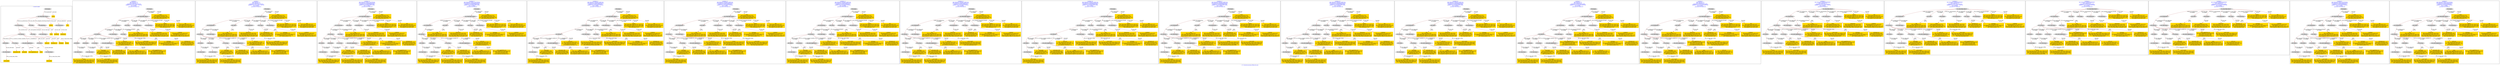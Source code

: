digraph n0 {
fontcolor="blue"
remincross="true"
label="s17-s-houston-museum-of-fine-arts.json"
subgraph cluster_0 {
label="1-correct model"
n2[style="filled",color="white",fillcolor="lightgray",label="E12_Production1"];
n3[style="filled",color="white",fillcolor="lightgray",label="E21_Person1"];
n4[style="filled",color="white",fillcolor="lightgray",label="E55_Type1"];
n5[style="filled",color="white",fillcolor="lightgray",label="E52_Time-Span1"];
n6[style="filled",color="white",fillcolor="lightgray",label="E69_Death1"];
n7[style="filled",color="white",fillcolor="lightgray",label="E74_Group1"];
n8[style="filled",color="white",fillcolor="lightgray",label="E82_Actor_Appellation1"];
n9[style="filled",color="white",fillcolor="lightgray",label="E67_Birth1"];
n10[shape="plaintext",style="filled",fillcolor="gold",label="artist_uri"];
n11[style="filled",color="white",fillcolor="lightgray",label="E22_Man-Made_Object1"];
n12[style="filled",color="white",fillcolor="lightgray",label="E35_Title1"];
n13[style="filled",color="white",fillcolor="lightgray",label="E8_Acquisition1"];
n14[shape="plaintext",style="filled",fillcolor="gold",label="artdesc"];
n15[style="filled",color="white",fillcolor="lightgray",label="E54_Dimension1"];
n16[shape="plaintext",style="filled",fillcolor="gold",label="link"];
n17[shape="plaintext",style="filled",fillcolor="gold",label="title"];
n18[style="filled",color="white",fillcolor="lightgray",label="E38_Image1"];
n19[shape="plaintext",style="filled",fillcolor="gold",label="photo"];
n20[shape="plaintext",style="filled",fillcolor="gold",label="artyear"];
n21[style="filled",color="white",fillcolor="lightgray",label="E52_Time-Span2"];
n22[shape="plaintext",style="filled",fillcolor="gold",label="artist_birth"];
n23[style="filled",color="white",fillcolor="lightgray",label="E52_Time-Span3"];
n24[shape="plaintext",style="filled",fillcolor="gold",label="artist_death"];
n25[shape="plaintext",style="filled",fillcolor="gold",label="dimensions"];
n26[shape="plaintext",style="filled",fillcolor="gold",label="technique_uri"];
n27[shape="plaintext",style="filled",fillcolor="gold",label="technique"];
n28[shape="plaintext",style="filled",fillcolor="gold",label="nationality_URI"];
n29[shape="plaintext",style="filled",fillcolor="gold",label="nationality"];
n30[shape="plaintext",style="filled",fillcolor="gold",label="artist_appellation_uri"];
n31[shape="plaintext",style="filled",fillcolor="gold",label="artist"];
n32[shape="plaintext",style="filled",fillcolor="gold",label="credittext"];
}
subgraph cluster_1 {
label="candidate 0\nlink coherence:1.0\nnode coherence:1.0\nconfidence:0.4447154317310116\nmapping score:0.5232384772436706\ncost:29.9983\n-precision:0.93-recall:0.93"
n34[style="filled",color="white",fillcolor="lightgray",label="E12_Production1"];
n35[style="filled",color="white",fillcolor="lightgray",label="E21_Person1"];
n36[style="filled",color="white",fillcolor="lightgray",label="E52_Time-Span2"];
n37[style="filled",color="white",fillcolor="lightgray",label="E55_Type1"];
n38[style="filled",color="white",fillcolor="lightgray",label="E67_Birth1"];
n39[style="filled",color="white",fillcolor="lightgray",label="E69_Death1"];
n40[style="filled",color="white",fillcolor="lightgray",label="E74_Group1"];
n41[style="filled",color="white",fillcolor="lightgray",label="E82_Actor_Appellation1"];
n42[style="filled",color="white",fillcolor="lightgray",label="E22_Man-Made_Object1"];
n43[style="filled",color="white",fillcolor="lightgray",label="E35_Title1"];
n44[style="filled",color="white",fillcolor="lightgray",label="E54_Dimension1"];
n45[style="filled",color="white",fillcolor="lightgray",label="E8_Acquisition1"];
n46[style="filled",color="white",fillcolor="lightgray",label="E38_Image1"];
n47[style="filled",color="white",fillcolor="lightgray",label="E52_Time-Span1"];
n48[style="filled",color="white",fillcolor="lightgray",label="E52_Time-Span3"];
n49[shape="plaintext",style="filled",fillcolor="gold",label="artist_death\n[E52_Time-Span,P82_at_some_time_within,0.442]\n[E52_Time-Span,P82b_end_of_the_end,0.409]\n[E52_Time-Span,P82a_begin_of_the_begin,0.098]\n[E52_Time-Span,label,0.052]"];
n50[shape="plaintext",style="filled",fillcolor="gold",label="title\n[E35_Title,label,0.341]\n[E22_Man-Made_Object,P3_has_note,0.28]\n[E73_Information_Object,P3_has_note,0.236]\n[E33_Linguistic_Object,P3_has_note,0.142]"];
n51[shape="plaintext",style="filled",fillcolor="gold",label="artist_birth\n[E52_Time-Span,P82_at_some_time_within,0.321]\n[E52_Time-Span,P82a_begin_of_the_begin,0.31]\n[E52_Time-Span,P82b_end_of_the_end,0.303]\n[E52_Time-Span,label,0.067]"];
n52[shape="plaintext",style="filled",fillcolor="gold",label="technique\n[E55_Type,label,0.345]\n[E29_Design_or_Procedure,P3_has_note,0.312]\n[E12_Production,P3_has_note,0.228]\n[E57_Material,label,0.114]"];
n53[shape="plaintext",style="filled",fillcolor="gold",label="artdesc\n[E22_Man-Made_Object,P3_has_note,0.32]\n[E73_Information_Object,P3_has_note,0.296]\n[E33_Linguistic_Object,P3_has_note,0.269]\n[E35_Title,label,0.115]"];
n54[shape="plaintext",style="filled",fillcolor="gold",label="photo\n[E38_Image,classLink,0.574]\n[E78_Collection,classLink,0.185]\n[E22_Man-Made_Object,classLink,0.166]\n[E21_Person,classLink,0.075]"];
n55[shape="plaintext",style="filled",fillcolor="gold",label="nationality\n[E74_Group,label,0.484]\n[E74_Group,classLink,0.272]\n[E30_Right,P3_has_note,0.127]\n[E55_Type,label,0.117]"];
n56[shape="plaintext",style="filled",fillcolor="gold",label="artist_uri\n[E21_Person,classLink,0.344]\n[E82_Actor_Appellation,classLink,0.285]\n[E39_Actor,classLink,0.26]\n[E78_Collection,classLink,0.111]"];
n57[shape="plaintext",style="filled",fillcolor="gold",label="technique_uri\n[E55_Type,classLink,0.399]\n[E57_Material,classLink,0.311]\n[E74_Group,classLink,0.243]\n[E55_Type,label,0.048]"];
n58[shape="plaintext",style="filled",fillcolor="gold",label="nationality_URI\n[E74_Group,classLink,0.675]\n[E55_Type,classLink,0.188]\n[E57_Material,classLink,0.089]\n[E55_Type,label,0.048]"];
n59[shape="plaintext",style="filled",fillcolor="gold",label="artist\n[E82_Actor_Appellation,label,0.514]\n[E22_Man-Made_Object,P3_has_note,0.174]\n[E73_Information_Object,P3_has_note,0.16]\n[E33_Linguistic_Object,P3_has_note,0.153]"];
n60[shape="plaintext",style="filled",fillcolor="gold",label="artist_appellation_uri\n[E82_Actor_Appellation,classLink,0.526]\n[E21_Person,classLink,0.386]\n[E39_Actor,classLink,0.056]\n[E78_Collection,classLink,0.031]"];
n61[shape="plaintext",style="filled",fillcolor="gold",label="artyear\n[E52_Time-Span,P82_at_some_time_within,0.522]\n[E52_Time-Span,P82b_end_of_the_end,0.244]\n[E52_Time-Span,P82a_begin_of_the_begin,0.14]\n[E12_Production,P3_has_note,0.095]"];
n62[shape="plaintext",style="filled",fillcolor="gold",label="credittext\n[E8_Acquisition,P3_has_note,0.413]\n[E30_Right,P3_has_note,0.377]\n[E22_Man-Made_Object,P3_has_note,0.109]\n[E33_Linguistic_Object,P3_has_note,0.1]"];
n63[shape="plaintext",style="filled",fillcolor="gold",label="link\n[E38_Image,classLink,0.447]\n[E22_Man-Made_Object,classLink,0.255]\n[E78_Collection,classLink,0.203]\n[E30_Right,P3_has_note,0.095]"];
n64[shape="plaintext",style="filled",fillcolor="gold",label="dimensions\n[E54_Dimension,P3_has_note,0.641]\n[E34_Inscription,P3_has_note,0.128]\n[E22_Man-Made_Object,P3_has_note,0.123]\n[E22_Man-Made_Object,classLink,0.108]"];
}
subgraph cluster_2 {
label="candidate 1\nlink coherence:1.0\nnode coherence:1.0\nconfidence:0.4447154317310116\nmapping score:0.5232384772436706\ncost:29.99834\n-precision:0.9-recall:0.9"
n66[style="filled",color="white",fillcolor="lightgray",label="E12_Production1"];
n67[style="filled",color="white",fillcolor="lightgray",label="E21_Person1"];
n68[style="filled",color="white",fillcolor="lightgray",label="E52_Time-Span2"];
n69[style="filled",color="white",fillcolor="lightgray",label="E67_Birth1"];
n70[style="filled",color="white",fillcolor="lightgray",label="E69_Death1"];
n71[style="filled",color="white",fillcolor="lightgray",label="E74_Group1"];
n72[style="filled",color="white",fillcolor="lightgray",label="E82_Actor_Appellation1"];
n73[style="filled",color="white",fillcolor="lightgray",label="E22_Man-Made_Object1"];
n74[style="filled",color="white",fillcolor="lightgray",label="E35_Title1"];
n75[style="filled",color="white",fillcolor="lightgray",label="E54_Dimension1"];
n76[style="filled",color="white",fillcolor="lightgray",label="E55_Type2"];
n77[style="filled",color="white",fillcolor="lightgray",label="E8_Acquisition1"];
n78[style="filled",color="white",fillcolor="lightgray",label="E38_Image1"];
n79[style="filled",color="white",fillcolor="lightgray",label="E52_Time-Span1"];
n80[style="filled",color="white",fillcolor="lightgray",label="E52_Time-Span3"];
n81[shape="plaintext",style="filled",fillcolor="gold",label="artist_death\n[E52_Time-Span,P82_at_some_time_within,0.442]\n[E52_Time-Span,P82b_end_of_the_end,0.409]\n[E52_Time-Span,P82a_begin_of_the_begin,0.098]\n[E52_Time-Span,label,0.052]"];
n82[shape="plaintext",style="filled",fillcolor="gold",label="title\n[E35_Title,label,0.341]\n[E22_Man-Made_Object,P3_has_note,0.28]\n[E73_Information_Object,P3_has_note,0.236]\n[E33_Linguistic_Object,P3_has_note,0.142]"];
n83[shape="plaintext",style="filled",fillcolor="gold",label="artist_birth\n[E52_Time-Span,P82_at_some_time_within,0.321]\n[E52_Time-Span,P82a_begin_of_the_begin,0.31]\n[E52_Time-Span,P82b_end_of_the_end,0.303]\n[E52_Time-Span,label,0.067]"];
n84[shape="plaintext",style="filled",fillcolor="gold",label="technique_uri\n[E55_Type,classLink,0.399]\n[E57_Material,classLink,0.311]\n[E74_Group,classLink,0.243]\n[E55_Type,label,0.048]"];
n85[shape="plaintext",style="filled",fillcolor="gold",label="artdesc\n[E22_Man-Made_Object,P3_has_note,0.32]\n[E73_Information_Object,P3_has_note,0.296]\n[E33_Linguistic_Object,P3_has_note,0.269]\n[E35_Title,label,0.115]"];
n86[shape="plaintext",style="filled",fillcolor="gold",label="photo\n[E38_Image,classLink,0.574]\n[E78_Collection,classLink,0.185]\n[E22_Man-Made_Object,classLink,0.166]\n[E21_Person,classLink,0.075]"];
n87[shape="plaintext",style="filled",fillcolor="gold",label="nationality\n[E74_Group,label,0.484]\n[E74_Group,classLink,0.272]\n[E30_Right,P3_has_note,0.127]\n[E55_Type,label,0.117]"];
n88[shape="plaintext",style="filled",fillcolor="gold",label="artist_uri\n[E21_Person,classLink,0.344]\n[E82_Actor_Appellation,classLink,0.285]\n[E39_Actor,classLink,0.26]\n[E78_Collection,classLink,0.111]"];
n89[shape="plaintext",style="filled",fillcolor="gold",label="nationality_URI\n[E74_Group,classLink,0.675]\n[E55_Type,classLink,0.188]\n[E57_Material,classLink,0.089]\n[E55_Type,label,0.048]"];
n90[shape="plaintext",style="filled",fillcolor="gold",label="technique\n[E55_Type,label,0.345]\n[E29_Design_or_Procedure,P3_has_note,0.312]\n[E12_Production,P3_has_note,0.228]\n[E57_Material,label,0.114]"];
n91[shape="plaintext",style="filled",fillcolor="gold",label="artist\n[E82_Actor_Appellation,label,0.514]\n[E22_Man-Made_Object,P3_has_note,0.174]\n[E73_Information_Object,P3_has_note,0.16]\n[E33_Linguistic_Object,P3_has_note,0.153]"];
n92[shape="plaintext",style="filled",fillcolor="gold",label="artist_appellation_uri\n[E82_Actor_Appellation,classLink,0.526]\n[E21_Person,classLink,0.386]\n[E39_Actor,classLink,0.056]\n[E78_Collection,classLink,0.031]"];
n93[shape="plaintext",style="filled",fillcolor="gold",label="artyear\n[E52_Time-Span,P82_at_some_time_within,0.522]\n[E52_Time-Span,P82b_end_of_the_end,0.244]\n[E52_Time-Span,P82a_begin_of_the_begin,0.14]\n[E12_Production,P3_has_note,0.095]"];
n94[shape="plaintext",style="filled",fillcolor="gold",label="credittext\n[E8_Acquisition,P3_has_note,0.413]\n[E30_Right,P3_has_note,0.377]\n[E22_Man-Made_Object,P3_has_note,0.109]\n[E33_Linguistic_Object,P3_has_note,0.1]"];
n95[shape="plaintext",style="filled",fillcolor="gold",label="link\n[E38_Image,classLink,0.447]\n[E22_Man-Made_Object,classLink,0.255]\n[E78_Collection,classLink,0.203]\n[E30_Right,P3_has_note,0.095]"];
n96[shape="plaintext",style="filled",fillcolor="gold",label="dimensions\n[E54_Dimension,P3_has_note,0.641]\n[E34_Inscription,P3_has_note,0.128]\n[E22_Man-Made_Object,P3_has_note,0.123]\n[E22_Man-Made_Object,classLink,0.108]"];
}
subgraph cluster_3 {
label="candidate 10\nlink coherence:0.9655172413793104\nnode coherence:0.9629629629629629\nconfidence:0.44358359658019536\nmapping score:0.5209321865143861\ncost:127.99842\n-precision:0.86-recall:0.83"
n98[style="filled",color="white",fillcolor="lightgray",label="E12_Production1"];
n99[style="filled",color="white",fillcolor="lightgray",label="E21_Person1"];
n100[style="filled",color="white",fillcolor="lightgray",label="E55_Type1"];
n101[style="filled",color="white",fillcolor="lightgray",label="E67_Birth1"];
n102[style="filled",color="white",fillcolor="lightgray",label="E69_Death1"];
n103[style="filled",color="white",fillcolor="lightgray",label="E74_Group1"];
n104[style="filled",color="white",fillcolor="lightgray",label="E82_Actor_Appellation1"];
n105[style="filled",color="white",fillcolor="lightgray",label="E22_Man-Made_Object1"];
n106[style="filled",color="white",fillcolor="lightgray",label="E35_Title1"];
n107[style="filled",color="white",fillcolor="lightgray",label="E54_Dimension1"];
n108[style="filled",color="white",fillcolor="lightgray",label="E8_Acquisition1"];
n109[style="filled",color="white",fillcolor="lightgray",label="E38_Image1"];
n110[style="filled",color="white",fillcolor="lightgray",label="E52_Time-Span1"];
n111[style="filled",color="white",fillcolor="lightgray",label="E52_Time-Span3"];
n112[shape="plaintext",style="filled",fillcolor="gold",label="artist_death\n[E52_Time-Span,P82_at_some_time_within,0.442]\n[E52_Time-Span,P82b_end_of_the_end,0.409]\n[E52_Time-Span,P82a_begin_of_the_begin,0.098]\n[E52_Time-Span,label,0.052]"];
n113[shape="plaintext",style="filled",fillcolor="gold",label="title\n[E35_Title,label,0.341]\n[E22_Man-Made_Object,P3_has_note,0.28]\n[E73_Information_Object,P3_has_note,0.236]\n[E33_Linguistic_Object,P3_has_note,0.142]"];
n114[shape="plaintext",style="filled",fillcolor="gold",label="technique\n[E55_Type,label,0.345]\n[E29_Design_or_Procedure,P3_has_note,0.312]\n[E12_Production,P3_has_note,0.228]\n[E57_Material,label,0.114]"];
n115[shape="plaintext",style="filled",fillcolor="gold",label="artdesc\n[E22_Man-Made_Object,P3_has_note,0.32]\n[E73_Information_Object,P3_has_note,0.296]\n[E33_Linguistic_Object,P3_has_note,0.269]\n[E35_Title,label,0.115]"];
n116[shape="plaintext",style="filled",fillcolor="gold",label="photo\n[E38_Image,classLink,0.574]\n[E78_Collection,classLink,0.185]\n[E22_Man-Made_Object,classLink,0.166]\n[E21_Person,classLink,0.075]"];
n117[shape="plaintext",style="filled",fillcolor="gold",label="nationality\n[E74_Group,label,0.484]\n[E74_Group,classLink,0.272]\n[E30_Right,P3_has_note,0.127]\n[E55_Type,label,0.117]"];
n118[shape="plaintext",style="filled",fillcolor="gold",label="artist_birth\n[E52_Time-Span,P82_at_some_time_within,0.321]\n[E52_Time-Span,P82a_begin_of_the_begin,0.31]\n[E52_Time-Span,P82b_end_of_the_end,0.303]\n[E52_Time-Span,label,0.067]"];
n119[shape="plaintext",style="filled",fillcolor="gold",label="artist_uri\n[E21_Person,classLink,0.344]\n[E82_Actor_Appellation,classLink,0.285]\n[E39_Actor,classLink,0.26]\n[E78_Collection,classLink,0.111]"];
n120[shape="plaintext",style="filled",fillcolor="gold",label="technique_uri\n[E55_Type,classLink,0.399]\n[E57_Material,classLink,0.311]\n[E74_Group,classLink,0.243]\n[E55_Type,label,0.048]"];
n121[shape="plaintext",style="filled",fillcolor="gold",label="nationality_URI\n[E74_Group,classLink,0.675]\n[E55_Type,classLink,0.188]\n[E57_Material,classLink,0.089]\n[E55_Type,label,0.048]"];
n122[shape="plaintext",style="filled",fillcolor="gold",label="artist\n[E82_Actor_Appellation,label,0.514]\n[E22_Man-Made_Object,P3_has_note,0.174]\n[E73_Information_Object,P3_has_note,0.16]\n[E33_Linguistic_Object,P3_has_note,0.153]"];
n123[shape="plaintext",style="filled",fillcolor="gold",label="artist_appellation_uri\n[E82_Actor_Appellation,classLink,0.526]\n[E21_Person,classLink,0.386]\n[E39_Actor,classLink,0.056]\n[E78_Collection,classLink,0.031]"];
n124[shape="plaintext",style="filled",fillcolor="gold",label="artyear\n[E52_Time-Span,P82_at_some_time_within,0.522]\n[E52_Time-Span,P82b_end_of_the_end,0.244]\n[E52_Time-Span,P82a_begin_of_the_begin,0.14]\n[E12_Production,P3_has_note,0.095]"];
n125[shape="plaintext",style="filled",fillcolor="gold",label="credittext\n[E8_Acquisition,P3_has_note,0.413]\n[E30_Right,P3_has_note,0.377]\n[E22_Man-Made_Object,P3_has_note,0.109]\n[E33_Linguistic_Object,P3_has_note,0.1]"];
n126[shape="plaintext",style="filled",fillcolor="gold",label="link\n[E38_Image,classLink,0.447]\n[E22_Man-Made_Object,classLink,0.255]\n[E78_Collection,classLink,0.203]\n[E30_Right,P3_has_note,0.095]"];
n127[shape="plaintext",style="filled",fillcolor="gold",label="dimensions\n[E54_Dimension,P3_has_note,0.641]\n[E34_Inscription,P3_has_note,0.128]\n[E22_Man-Made_Object,P3_has_note,0.123]\n[E22_Man-Made_Object,classLink,0.108]"];
}
subgraph cluster_4 {
label="candidate 11\nlink coherence:0.9655172413793104\nnode coherence:0.9629629629629629\nconfidence:0.44358359658019536\nmapping score:0.5209321865143861\ncost:127.99846\n-precision:0.83-recall:0.8"
n129[style="filled",color="white",fillcolor="lightgray",label="E12_Production1"];
n130[style="filled",color="white",fillcolor="lightgray",label="E21_Person1"];
n131[style="filled",color="white",fillcolor="lightgray",label="E67_Birth1"];
n132[style="filled",color="white",fillcolor="lightgray",label="E69_Death1"];
n133[style="filled",color="white",fillcolor="lightgray",label="E74_Group1"];
n134[style="filled",color="white",fillcolor="lightgray",label="E82_Actor_Appellation1"];
n135[style="filled",color="white",fillcolor="lightgray",label="E22_Man-Made_Object1"];
n136[style="filled",color="white",fillcolor="lightgray",label="E35_Title1"];
n137[style="filled",color="white",fillcolor="lightgray",label="E54_Dimension1"];
n138[style="filled",color="white",fillcolor="lightgray",label="E55_Type2"];
n139[style="filled",color="white",fillcolor="lightgray",label="E8_Acquisition1"];
n140[style="filled",color="white",fillcolor="lightgray",label="E38_Image1"];
n141[style="filled",color="white",fillcolor="lightgray",label="E52_Time-Span1"];
n142[style="filled",color="white",fillcolor="lightgray",label="E52_Time-Span3"];
n143[shape="plaintext",style="filled",fillcolor="gold",label="artist_death\n[E52_Time-Span,P82_at_some_time_within,0.442]\n[E52_Time-Span,P82b_end_of_the_end,0.409]\n[E52_Time-Span,P82a_begin_of_the_begin,0.098]\n[E52_Time-Span,label,0.052]"];
n144[shape="plaintext",style="filled",fillcolor="gold",label="title\n[E35_Title,label,0.341]\n[E22_Man-Made_Object,P3_has_note,0.28]\n[E73_Information_Object,P3_has_note,0.236]\n[E33_Linguistic_Object,P3_has_note,0.142]"];
n145[shape="plaintext",style="filled",fillcolor="gold",label="technique_uri\n[E55_Type,classLink,0.399]\n[E57_Material,classLink,0.311]\n[E74_Group,classLink,0.243]\n[E55_Type,label,0.048]"];
n146[shape="plaintext",style="filled",fillcolor="gold",label="artdesc\n[E22_Man-Made_Object,P3_has_note,0.32]\n[E73_Information_Object,P3_has_note,0.296]\n[E33_Linguistic_Object,P3_has_note,0.269]\n[E35_Title,label,0.115]"];
n147[shape="plaintext",style="filled",fillcolor="gold",label="photo\n[E38_Image,classLink,0.574]\n[E78_Collection,classLink,0.185]\n[E22_Man-Made_Object,classLink,0.166]\n[E21_Person,classLink,0.075]"];
n148[shape="plaintext",style="filled",fillcolor="gold",label="nationality\n[E74_Group,label,0.484]\n[E74_Group,classLink,0.272]\n[E30_Right,P3_has_note,0.127]\n[E55_Type,label,0.117]"];
n149[shape="plaintext",style="filled",fillcolor="gold",label="artist_birth\n[E52_Time-Span,P82_at_some_time_within,0.321]\n[E52_Time-Span,P82a_begin_of_the_begin,0.31]\n[E52_Time-Span,P82b_end_of_the_end,0.303]\n[E52_Time-Span,label,0.067]"];
n150[shape="plaintext",style="filled",fillcolor="gold",label="artist_uri\n[E21_Person,classLink,0.344]\n[E82_Actor_Appellation,classLink,0.285]\n[E39_Actor,classLink,0.26]\n[E78_Collection,classLink,0.111]"];
n151[shape="plaintext",style="filled",fillcolor="gold",label="nationality_URI\n[E74_Group,classLink,0.675]\n[E55_Type,classLink,0.188]\n[E57_Material,classLink,0.089]\n[E55_Type,label,0.048]"];
n152[shape="plaintext",style="filled",fillcolor="gold",label="technique\n[E55_Type,label,0.345]\n[E29_Design_or_Procedure,P3_has_note,0.312]\n[E12_Production,P3_has_note,0.228]\n[E57_Material,label,0.114]"];
n153[shape="plaintext",style="filled",fillcolor="gold",label="artist\n[E82_Actor_Appellation,label,0.514]\n[E22_Man-Made_Object,P3_has_note,0.174]\n[E73_Information_Object,P3_has_note,0.16]\n[E33_Linguistic_Object,P3_has_note,0.153]"];
n154[shape="plaintext",style="filled",fillcolor="gold",label="artist_appellation_uri\n[E82_Actor_Appellation,classLink,0.526]\n[E21_Person,classLink,0.386]\n[E39_Actor,classLink,0.056]\n[E78_Collection,classLink,0.031]"];
n155[shape="plaintext",style="filled",fillcolor="gold",label="artyear\n[E52_Time-Span,P82_at_some_time_within,0.522]\n[E52_Time-Span,P82b_end_of_the_end,0.244]\n[E52_Time-Span,P82a_begin_of_the_begin,0.14]\n[E12_Production,P3_has_note,0.095]"];
n156[shape="plaintext",style="filled",fillcolor="gold",label="credittext\n[E8_Acquisition,P3_has_note,0.413]\n[E30_Right,P3_has_note,0.377]\n[E22_Man-Made_Object,P3_has_note,0.109]\n[E33_Linguistic_Object,P3_has_note,0.1]"];
n157[shape="plaintext",style="filled",fillcolor="gold",label="link\n[E38_Image,classLink,0.447]\n[E22_Man-Made_Object,classLink,0.255]\n[E78_Collection,classLink,0.203]\n[E30_Right,P3_has_note,0.095]"];
n158[shape="plaintext",style="filled",fillcolor="gold",label="dimensions\n[E54_Dimension,P3_has_note,0.641]\n[E34_Inscription,P3_has_note,0.128]\n[E22_Man-Made_Object,P3_has_note,0.123]\n[E22_Man-Made_Object,classLink,0.108]"];
}
subgraph cluster_5 {
label="candidate 12\nlink coherence:0.9642857142857143\nnode coherence:0.9629629629629629\nconfidence:0.4440551569052557\nmapping score:0.5210893732894062\ncost:27.99848\n-precision:0.93-recall:0.87"
n160[style="filled",color="white",fillcolor="lightgray",label="E12_Production1"];
n161[style="filled",color="white",fillcolor="lightgray",label="E21_Person1"];
n162[style="filled",color="white",fillcolor="lightgray",label="E52_Time-Span2"];
n163[style="filled",color="white",fillcolor="lightgray",label="E55_Type1"];
n164[style="filled",color="white",fillcolor="lightgray",label="E67_Birth1"];
n165[style="filled",color="white",fillcolor="lightgray",label="E74_Group1"];
n166[style="filled",color="white",fillcolor="lightgray",label="E82_Actor_Appellation1"];
n167[style="filled",color="white",fillcolor="lightgray",label="E22_Man-Made_Object1"];
n168[style="filled",color="white",fillcolor="lightgray",label="E35_Title1"];
n169[style="filled",color="white",fillcolor="lightgray",label="E54_Dimension1"];
n170[style="filled",color="white",fillcolor="lightgray",label="E8_Acquisition1"];
n171[style="filled",color="white",fillcolor="lightgray",label="E38_Image1"];
n172[style="filled",color="white",fillcolor="lightgray",label="E52_Time-Span1"];
n173[shape="plaintext",style="filled",fillcolor="gold",label="artyear\n[E52_Time-Span,P82_at_some_time_within,0.522]\n[E52_Time-Span,P82b_end_of_the_end,0.244]\n[E52_Time-Span,P82a_begin_of_the_begin,0.14]\n[E12_Production,P3_has_note,0.095]"];
n174[shape="plaintext",style="filled",fillcolor="gold",label="title\n[E35_Title,label,0.341]\n[E22_Man-Made_Object,P3_has_note,0.28]\n[E73_Information_Object,P3_has_note,0.236]\n[E33_Linguistic_Object,P3_has_note,0.142]"];
n175[shape="plaintext",style="filled",fillcolor="gold",label="technique\n[E55_Type,label,0.345]\n[E29_Design_or_Procedure,P3_has_note,0.312]\n[E12_Production,P3_has_note,0.228]\n[E57_Material,label,0.114]"];
n176[shape="plaintext",style="filled",fillcolor="gold",label="artdesc\n[E22_Man-Made_Object,P3_has_note,0.32]\n[E73_Information_Object,P3_has_note,0.296]\n[E33_Linguistic_Object,P3_has_note,0.269]\n[E35_Title,label,0.115]"];
n177[shape="plaintext",style="filled",fillcolor="gold",label="photo\n[E38_Image,classLink,0.574]\n[E78_Collection,classLink,0.185]\n[E22_Man-Made_Object,classLink,0.166]\n[E21_Person,classLink,0.075]"];
n178[shape="plaintext",style="filled",fillcolor="gold",label="artist_birth\n[E52_Time-Span,P82_at_some_time_within,0.321]\n[E52_Time-Span,P82a_begin_of_the_begin,0.31]\n[E52_Time-Span,P82b_end_of_the_end,0.303]\n[E52_Time-Span,label,0.067]"];
n179[shape="plaintext",style="filled",fillcolor="gold",label="nationality\n[E74_Group,label,0.484]\n[E74_Group,classLink,0.272]\n[E30_Right,P3_has_note,0.127]\n[E55_Type,label,0.117]"];
n180[shape="plaintext",style="filled",fillcolor="gold",label="artist_uri\n[E21_Person,classLink,0.344]\n[E82_Actor_Appellation,classLink,0.285]\n[E39_Actor,classLink,0.26]\n[E78_Collection,classLink,0.111]"];
n181[shape="plaintext",style="filled",fillcolor="gold",label="technique_uri\n[E55_Type,classLink,0.399]\n[E57_Material,classLink,0.311]\n[E74_Group,classLink,0.243]\n[E55_Type,label,0.048]"];
n182[shape="plaintext",style="filled",fillcolor="gold",label="nationality_URI\n[E74_Group,classLink,0.675]\n[E55_Type,classLink,0.188]\n[E57_Material,classLink,0.089]\n[E55_Type,label,0.048]"];
n183[shape="plaintext",style="filled",fillcolor="gold",label="artist\n[E82_Actor_Appellation,label,0.514]\n[E22_Man-Made_Object,P3_has_note,0.174]\n[E73_Information_Object,P3_has_note,0.16]\n[E33_Linguistic_Object,P3_has_note,0.153]"];
n184[shape="plaintext",style="filled",fillcolor="gold",label="artist_appellation_uri\n[E82_Actor_Appellation,classLink,0.526]\n[E21_Person,classLink,0.386]\n[E39_Actor,classLink,0.056]\n[E78_Collection,classLink,0.031]"];
n185[shape="plaintext",style="filled",fillcolor="gold",label="artist_death\n[E52_Time-Span,P82_at_some_time_within,0.442]\n[E52_Time-Span,P82b_end_of_the_end,0.409]\n[E52_Time-Span,P82a_begin_of_the_begin,0.098]\n[E52_Time-Span,label,0.052]"];
n186[shape="plaintext",style="filled",fillcolor="gold",label="credittext\n[E8_Acquisition,P3_has_note,0.413]\n[E30_Right,P3_has_note,0.377]\n[E22_Man-Made_Object,P3_has_note,0.109]\n[E33_Linguistic_Object,P3_has_note,0.1]"];
n187[shape="plaintext",style="filled",fillcolor="gold",label="link\n[E38_Image,classLink,0.447]\n[E22_Man-Made_Object,classLink,0.255]\n[E78_Collection,classLink,0.203]\n[E30_Right,P3_has_note,0.095]"];
n188[shape="plaintext",style="filled",fillcolor="gold",label="dimensions\n[E54_Dimension,P3_has_note,0.641]\n[E34_Inscription,P3_has_note,0.128]\n[E22_Man-Made_Object,P3_has_note,0.123]\n[E22_Man-Made_Object,classLink,0.108]"];
}
subgraph cluster_6 {
label="candidate 13\nlink coherence:0.9642857142857143\nnode coherence:0.9629629629629629\nconfidence:0.4440551569052557\nmapping score:0.5210893732894062\ncost:27.99852\n-precision:0.89-recall:0.83"
n190[style="filled",color="white",fillcolor="lightgray",label="E12_Production1"];
n191[style="filled",color="white",fillcolor="lightgray",label="E21_Person1"];
n192[style="filled",color="white",fillcolor="lightgray",label="E52_Time-Span2"];
n193[style="filled",color="white",fillcolor="lightgray",label="E67_Birth1"];
n194[style="filled",color="white",fillcolor="lightgray",label="E74_Group1"];
n195[style="filled",color="white",fillcolor="lightgray",label="E82_Actor_Appellation1"];
n196[style="filled",color="white",fillcolor="lightgray",label="E22_Man-Made_Object1"];
n197[style="filled",color="white",fillcolor="lightgray",label="E35_Title1"];
n198[style="filled",color="white",fillcolor="lightgray",label="E54_Dimension1"];
n199[style="filled",color="white",fillcolor="lightgray",label="E55_Type2"];
n200[style="filled",color="white",fillcolor="lightgray",label="E8_Acquisition1"];
n201[style="filled",color="white",fillcolor="lightgray",label="E38_Image1"];
n202[style="filled",color="white",fillcolor="lightgray",label="E52_Time-Span1"];
n203[shape="plaintext",style="filled",fillcolor="gold",label="artyear\n[E52_Time-Span,P82_at_some_time_within,0.522]\n[E52_Time-Span,P82b_end_of_the_end,0.244]\n[E52_Time-Span,P82a_begin_of_the_begin,0.14]\n[E12_Production,P3_has_note,0.095]"];
n204[shape="plaintext",style="filled",fillcolor="gold",label="title\n[E35_Title,label,0.341]\n[E22_Man-Made_Object,P3_has_note,0.28]\n[E73_Information_Object,P3_has_note,0.236]\n[E33_Linguistic_Object,P3_has_note,0.142]"];
n205[shape="plaintext",style="filled",fillcolor="gold",label="technique_uri\n[E55_Type,classLink,0.399]\n[E57_Material,classLink,0.311]\n[E74_Group,classLink,0.243]\n[E55_Type,label,0.048]"];
n206[shape="plaintext",style="filled",fillcolor="gold",label="artdesc\n[E22_Man-Made_Object,P3_has_note,0.32]\n[E73_Information_Object,P3_has_note,0.296]\n[E33_Linguistic_Object,P3_has_note,0.269]\n[E35_Title,label,0.115]"];
n207[shape="plaintext",style="filled",fillcolor="gold",label="photo\n[E38_Image,classLink,0.574]\n[E78_Collection,classLink,0.185]\n[E22_Man-Made_Object,classLink,0.166]\n[E21_Person,classLink,0.075]"];
n208[shape="plaintext",style="filled",fillcolor="gold",label="artist_birth\n[E52_Time-Span,P82_at_some_time_within,0.321]\n[E52_Time-Span,P82a_begin_of_the_begin,0.31]\n[E52_Time-Span,P82b_end_of_the_end,0.303]\n[E52_Time-Span,label,0.067]"];
n209[shape="plaintext",style="filled",fillcolor="gold",label="nationality\n[E74_Group,label,0.484]\n[E74_Group,classLink,0.272]\n[E30_Right,P3_has_note,0.127]\n[E55_Type,label,0.117]"];
n210[shape="plaintext",style="filled",fillcolor="gold",label="artist_uri\n[E21_Person,classLink,0.344]\n[E82_Actor_Appellation,classLink,0.285]\n[E39_Actor,classLink,0.26]\n[E78_Collection,classLink,0.111]"];
n211[shape="plaintext",style="filled",fillcolor="gold",label="nationality_URI\n[E74_Group,classLink,0.675]\n[E55_Type,classLink,0.188]\n[E57_Material,classLink,0.089]\n[E55_Type,label,0.048]"];
n212[shape="plaintext",style="filled",fillcolor="gold",label="technique\n[E55_Type,label,0.345]\n[E29_Design_or_Procedure,P3_has_note,0.312]\n[E12_Production,P3_has_note,0.228]\n[E57_Material,label,0.114]"];
n213[shape="plaintext",style="filled",fillcolor="gold",label="artist\n[E82_Actor_Appellation,label,0.514]\n[E22_Man-Made_Object,P3_has_note,0.174]\n[E73_Information_Object,P3_has_note,0.16]\n[E33_Linguistic_Object,P3_has_note,0.153]"];
n214[shape="plaintext",style="filled",fillcolor="gold",label="artist_appellation_uri\n[E82_Actor_Appellation,classLink,0.526]\n[E21_Person,classLink,0.386]\n[E39_Actor,classLink,0.056]\n[E78_Collection,classLink,0.031]"];
n215[shape="plaintext",style="filled",fillcolor="gold",label="artist_death\n[E52_Time-Span,P82_at_some_time_within,0.442]\n[E52_Time-Span,P82b_end_of_the_end,0.409]\n[E52_Time-Span,P82a_begin_of_the_begin,0.098]\n[E52_Time-Span,label,0.052]"];
n216[shape="plaintext",style="filled",fillcolor="gold",label="credittext\n[E8_Acquisition,P3_has_note,0.413]\n[E30_Right,P3_has_note,0.377]\n[E22_Man-Made_Object,P3_has_note,0.109]\n[E33_Linguistic_Object,P3_has_note,0.1]"];
n217[shape="plaintext",style="filled",fillcolor="gold",label="link\n[E38_Image,classLink,0.447]\n[E22_Man-Made_Object,classLink,0.255]\n[E78_Collection,classLink,0.203]\n[E30_Right,P3_has_note,0.095]"];
n218[shape="plaintext",style="filled",fillcolor="gold",label="dimensions\n[E54_Dimension,P3_has_note,0.641]\n[E34_Inscription,P3_has_note,0.128]\n[E22_Man-Made_Object,P3_has_note,0.123]\n[E22_Man-Made_Object,classLink,0.108]"];
}
subgraph cluster_7 {
label="candidate 14\nlink coherence:0.9642857142857143\nnode coherence:0.9629629629629629\nconfidence:0.4440551569052557\nmapping score:0.5210893732894062\ncost:126.99848\n-precision:0.89-recall:0.83"
n220[style="filled",color="white",fillcolor="lightgray",label="E12_Production1"];
n221[style="filled",color="white",fillcolor="lightgray",label="E21_Person1"];
n222[style="filled",color="white",fillcolor="lightgray",label="E52_Time-Span2"];
n223[style="filled",color="white",fillcolor="lightgray",label="E55_Type1"];
n224[style="filled",color="white",fillcolor="lightgray",label="E67_Birth1"];
n225[style="filled",color="white",fillcolor="lightgray",label="E74_Group1"];
n226[style="filled",color="white",fillcolor="lightgray",label="E82_Actor_Appellation1"];
n227[style="filled",color="white",fillcolor="lightgray",label="E22_Man-Made_Object1"];
n228[style="filled",color="white",fillcolor="lightgray",label="E35_Title1"];
n229[style="filled",color="white",fillcolor="lightgray",label="E54_Dimension1"];
n230[style="filled",color="white",fillcolor="lightgray",label="E8_Acquisition1"];
n231[style="filled",color="white",fillcolor="lightgray",label="E38_Image1"];
n232[style="filled",color="white",fillcolor="lightgray",label="E52_Time-Span1"];
n233[shape="plaintext",style="filled",fillcolor="gold",label="artist_death\n[E52_Time-Span,P82_at_some_time_within,0.442]\n[E52_Time-Span,P82b_end_of_the_end,0.409]\n[E52_Time-Span,P82a_begin_of_the_begin,0.098]\n[E52_Time-Span,label,0.052]"];
n234[shape="plaintext",style="filled",fillcolor="gold",label="title\n[E35_Title,label,0.341]\n[E22_Man-Made_Object,P3_has_note,0.28]\n[E73_Information_Object,P3_has_note,0.236]\n[E33_Linguistic_Object,P3_has_note,0.142]"];
n235[shape="plaintext",style="filled",fillcolor="gold",label="technique\n[E55_Type,label,0.345]\n[E29_Design_or_Procedure,P3_has_note,0.312]\n[E12_Production,P3_has_note,0.228]\n[E57_Material,label,0.114]"];
n236[shape="plaintext",style="filled",fillcolor="gold",label="artdesc\n[E22_Man-Made_Object,P3_has_note,0.32]\n[E73_Information_Object,P3_has_note,0.296]\n[E33_Linguistic_Object,P3_has_note,0.269]\n[E35_Title,label,0.115]"];
n237[shape="plaintext",style="filled",fillcolor="gold",label="photo\n[E38_Image,classLink,0.574]\n[E78_Collection,classLink,0.185]\n[E22_Man-Made_Object,classLink,0.166]\n[E21_Person,classLink,0.075]"];
n238[shape="plaintext",style="filled",fillcolor="gold",label="nationality\n[E74_Group,label,0.484]\n[E74_Group,classLink,0.272]\n[E30_Right,P3_has_note,0.127]\n[E55_Type,label,0.117]"];
n239[shape="plaintext",style="filled",fillcolor="gold",label="artist_uri\n[E21_Person,classLink,0.344]\n[E82_Actor_Appellation,classLink,0.285]\n[E39_Actor,classLink,0.26]\n[E78_Collection,classLink,0.111]"];
n240[shape="plaintext",style="filled",fillcolor="gold",label="technique_uri\n[E55_Type,classLink,0.399]\n[E57_Material,classLink,0.311]\n[E74_Group,classLink,0.243]\n[E55_Type,label,0.048]"];
n241[shape="plaintext",style="filled",fillcolor="gold",label="nationality_URI\n[E74_Group,classLink,0.675]\n[E55_Type,classLink,0.188]\n[E57_Material,classLink,0.089]\n[E55_Type,label,0.048]"];
n242[shape="plaintext",style="filled",fillcolor="gold",label="artist\n[E82_Actor_Appellation,label,0.514]\n[E22_Man-Made_Object,P3_has_note,0.174]\n[E73_Information_Object,P3_has_note,0.16]\n[E33_Linguistic_Object,P3_has_note,0.153]"];
n243[shape="plaintext",style="filled",fillcolor="gold",label="artist_appellation_uri\n[E82_Actor_Appellation,classLink,0.526]\n[E21_Person,classLink,0.386]\n[E39_Actor,classLink,0.056]\n[E78_Collection,classLink,0.031]"];
n244[shape="plaintext",style="filled",fillcolor="gold",label="artyear\n[E52_Time-Span,P82_at_some_time_within,0.522]\n[E52_Time-Span,P82b_end_of_the_end,0.244]\n[E52_Time-Span,P82a_begin_of_the_begin,0.14]\n[E12_Production,P3_has_note,0.095]"];
n245[shape="plaintext",style="filled",fillcolor="gold",label="credittext\n[E8_Acquisition,P3_has_note,0.413]\n[E30_Right,P3_has_note,0.377]\n[E22_Man-Made_Object,P3_has_note,0.109]\n[E33_Linguistic_Object,P3_has_note,0.1]"];
n246[shape="plaintext",style="filled",fillcolor="gold",label="artist_birth\n[E52_Time-Span,P82_at_some_time_within,0.321]\n[E52_Time-Span,P82a_begin_of_the_begin,0.31]\n[E52_Time-Span,P82b_end_of_the_end,0.303]\n[E52_Time-Span,label,0.067]"];
n247[shape="plaintext",style="filled",fillcolor="gold",label="link\n[E38_Image,classLink,0.447]\n[E22_Man-Made_Object,classLink,0.255]\n[E78_Collection,classLink,0.203]\n[E30_Right,P3_has_note,0.095]"];
n248[shape="plaintext",style="filled",fillcolor="gold",label="dimensions\n[E54_Dimension,P3_has_note,0.641]\n[E34_Inscription,P3_has_note,0.128]\n[E22_Man-Made_Object,P3_has_note,0.123]\n[E22_Man-Made_Object,classLink,0.108]"];
}
subgraph cluster_8 {
label="candidate 15\nlink coherence:0.9642857142857143\nnode coherence:0.9629629629629629\nconfidence:0.4440551569052557\nmapping score:0.5210893732894062\ncost:126.99852\n-precision:0.86-recall:0.8"
n250[style="filled",color="white",fillcolor="lightgray",label="E12_Production1"];
n251[style="filled",color="white",fillcolor="lightgray",label="E21_Person1"];
n252[style="filled",color="white",fillcolor="lightgray",label="E52_Time-Span2"];
n253[style="filled",color="white",fillcolor="lightgray",label="E67_Birth1"];
n254[style="filled",color="white",fillcolor="lightgray",label="E74_Group1"];
n255[style="filled",color="white",fillcolor="lightgray",label="E82_Actor_Appellation1"];
n256[style="filled",color="white",fillcolor="lightgray",label="E22_Man-Made_Object1"];
n257[style="filled",color="white",fillcolor="lightgray",label="E35_Title1"];
n258[style="filled",color="white",fillcolor="lightgray",label="E54_Dimension1"];
n259[style="filled",color="white",fillcolor="lightgray",label="E55_Type2"];
n260[style="filled",color="white",fillcolor="lightgray",label="E8_Acquisition1"];
n261[style="filled",color="white",fillcolor="lightgray",label="E38_Image1"];
n262[style="filled",color="white",fillcolor="lightgray",label="E52_Time-Span1"];
n263[shape="plaintext",style="filled",fillcolor="gold",label="artist_death\n[E52_Time-Span,P82_at_some_time_within,0.442]\n[E52_Time-Span,P82b_end_of_the_end,0.409]\n[E52_Time-Span,P82a_begin_of_the_begin,0.098]\n[E52_Time-Span,label,0.052]"];
n264[shape="plaintext",style="filled",fillcolor="gold",label="title\n[E35_Title,label,0.341]\n[E22_Man-Made_Object,P3_has_note,0.28]\n[E73_Information_Object,P3_has_note,0.236]\n[E33_Linguistic_Object,P3_has_note,0.142]"];
n265[shape="plaintext",style="filled",fillcolor="gold",label="technique_uri\n[E55_Type,classLink,0.399]\n[E57_Material,classLink,0.311]\n[E74_Group,classLink,0.243]\n[E55_Type,label,0.048]"];
n266[shape="plaintext",style="filled",fillcolor="gold",label="artdesc\n[E22_Man-Made_Object,P3_has_note,0.32]\n[E73_Information_Object,P3_has_note,0.296]\n[E33_Linguistic_Object,P3_has_note,0.269]\n[E35_Title,label,0.115]"];
n267[shape="plaintext",style="filled",fillcolor="gold",label="photo\n[E38_Image,classLink,0.574]\n[E78_Collection,classLink,0.185]\n[E22_Man-Made_Object,classLink,0.166]\n[E21_Person,classLink,0.075]"];
n268[shape="plaintext",style="filled",fillcolor="gold",label="nationality\n[E74_Group,label,0.484]\n[E74_Group,classLink,0.272]\n[E30_Right,P3_has_note,0.127]\n[E55_Type,label,0.117]"];
n269[shape="plaintext",style="filled",fillcolor="gold",label="artist_uri\n[E21_Person,classLink,0.344]\n[E82_Actor_Appellation,classLink,0.285]\n[E39_Actor,classLink,0.26]\n[E78_Collection,classLink,0.111]"];
n270[shape="plaintext",style="filled",fillcolor="gold",label="nationality_URI\n[E74_Group,classLink,0.675]\n[E55_Type,classLink,0.188]\n[E57_Material,classLink,0.089]\n[E55_Type,label,0.048]"];
n271[shape="plaintext",style="filled",fillcolor="gold",label="technique\n[E55_Type,label,0.345]\n[E29_Design_or_Procedure,P3_has_note,0.312]\n[E12_Production,P3_has_note,0.228]\n[E57_Material,label,0.114]"];
n272[shape="plaintext",style="filled",fillcolor="gold",label="artist\n[E82_Actor_Appellation,label,0.514]\n[E22_Man-Made_Object,P3_has_note,0.174]\n[E73_Information_Object,P3_has_note,0.16]\n[E33_Linguistic_Object,P3_has_note,0.153]"];
n273[shape="plaintext",style="filled",fillcolor="gold",label="artist_appellation_uri\n[E82_Actor_Appellation,classLink,0.526]\n[E21_Person,classLink,0.386]\n[E39_Actor,classLink,0.056]\n[E78_Collection,classLink,0.031]"];
n274[shape="plaintext",style="filled",fillcolor="gold",label="artyear\n[E52_Time-Span,P82_at_some_time_within,0.522]\n[E52_Time-Span,P82b_end_of_the_end,0.244]\n[E52_Time-Span,P82a_begin_of_the_begin,0.14]\n[E12_Production,P3_has_note,0.095]"];
n275[shape="plaintext",style="filled",fillcolor="gold",label="credittext\n[E8_Acquisition,P3_has_note,0.413]\n[E30_Right,P3_has_note,0.377]\n[E22_Man-Made_Object,P3_has_note,0.109]\n[E33_Linguistic_Object,P3_has_note,0.1]"];
n276[shape="plaintext",style="filled",fillcolor="gold",label="artist_birth\n[E52_Time-Span,P82_at_some_time_within,0.321]\n[E52_Time-Span,P82a_begin_of_the_begin,0.31]\n[E52_Time-Span,P82b_end_of_the_end,0.303]\n[E52_Time-Span,label,0.067]"];
n277[shape="plaintext",style="filled",fillcolor="gold",label="link\n[E38_Image,classLink,0.447]\n[E22_Man-Made_Object,classLink,0.255]\n[E78_Collection,classLink,0.203]\n[E30_Right,P3_has_note,0.095]"];
n278[shape="plaintext",style="filled",fillcolor="gold",label="dimensions\n[E54_Dimension,P3_has_note,0.641]\n[E34_Inscription,P3_has_note,0.128]\n[E22_Man-Made_Object,P3_has_note,0.123]\n[E22_Man-Made_Object,classLink,0.108]"];
}
subgraph cluster_9 {
label="candidate 16\nlink coherence:0.9642857142857143\nnode coherence:0.9629629629629629\nconfidence:0.44358359658019536\nmapping score:0.5209321865143861\ncost:27.99848\n-precision:0.93-recall:0.87"
n280[style="filled",color="white",fillcolor="lightgray",label="E12_Production1"];
n281[style="filled",color="white",fillcolor="lightgray",label="E21_Person1"];
n282[style="filled",color="white",fillcolor="lightgray",label="E52_Time-Span2"];
n283[style="filled",color="white",fillcolor="lightgray",label="E55_Type1"];
n284[style="filled",color="white",fillcolor="lightgray",label="E67_Birth1"];
n285[style="filled",color="white",fillcolor="lightgray",label="E74_Group1"];
n286[style="filled",color="white",fillcolor="lightgray",label="E82_Actor_Appellation1"];
n287[style="filled",color="white",fillcolor="lightgray",label="E22_Man-Made_Object1"];
n288[style="filled",color="white",fillcolor="lightgray",label="E35_Title1"];
n289[style="filled",color="white",fillcolor="lightgray",label="E54_Dimension1"];
n290[style="filled",color="white",fillcolor="lightgray",label="E8_Acquisition1"];
n291[style="filled",color="white",fillcolor="lightgray",label="E38_Image1"];
n292[style="filled",color="white",fillcolor="lightgray",label="E52_Time-Span1"];
n293[shape="plaintext",style="filled",fillcolor="gold",label="artyear\n[E52_Time-Span,P82_at_some_time_within,0.522]\n[E52_Time-Span,P82b_end_of_the_end,0.244]\n[E52_Time-Span,P82a_begin_of_the_begin,0.14]\n[E12_Production,P3_has_note,0.095]"];
n294[shape="plaintext",style="filled",fillcolor="gold",label="title\n[E35_Title,label,0.341]\n[E22_Man-Made_Object,P3_has_note,0.28]\n[E73_Information_Object,P3_has_note,0.236]\n[E33_Linguistic_Object,P3_has_note,0.142]"];
n295[shape="plaintext",style="filled",fillcolor="gold",label="technique\n[E55_Type,label,0.345]\n[E29_Design_or_Procedure,P3_has_note,0.312]\n[E12_Production,P3_has_note,0.228]\n[E57_Material,label,0.114]"];
n296[shape="plaintext",style="filled",fillcolor="gold",label="artdesc\n[E22_Man-Made_Object,P3_has_note,0.32]\n[E73_Information_Object,P3_has_note,0.296]\n[E33_Linguistic_Object,P3_has_note,0.269]\n[E35_Title,label,0.115]"];
n297[shape="plaintext",style="filled",fillcolor="gold",label="photo\n[E38_Image,classLink,0.574]\n[E78_Collection,classLink,0.185]\n[E22_Man-Made_Object,classLink,0.166]\n[E21_Person,classLink,0.075]"];
n298[shape="plaintext",style="filled",fillcolor="gold",label="nationality\n[E74_Group,label,0.484]\n[E74_Group,classLink,0.272]\n[E30_Right,P3_has_note,0.127]\n[E55_Type,label,0.117]"];
n299[shape="plaintext",style="filled",fillcolor="gold",label="artist_uri\n[E21_Person,classLink,0.344]\n[E82_Actor_Appellation,classLink,0.285]\n[E39_Actor,classLink,0.26]\n[E78_Collection,classLink,0.111]"];
n300[shape="plaintext",style="filled",fillcolor="gold",label="technique_uri\n[E55_Type,classLink,0.399]\n[E57_Material,classLink,0.311]\n[E74_Group,classLink,0.243]\n[E55_Type,label,0.048]"];
n301[shape="plaintext",style="filled",fillcolor="gold",label="nationality_URI\n[E74_Group,classLink,0.675]\n[E55_Type,classLink,0.188]\n[E57_Material,classLink,0.089]\n[E55_Type,label,0.048]"];
n302[shape="plaintext",style="filled",fillcolor="gold",label="artist\n[E82_Actor_Appellation,label,0.514]\n[E22_Man-Made_Object,P3_has_note,0.174]\n[E73_Information_Object,P3_has_note,0.16]\n[E33_Linguistic_Object,P3_has_note,0.153]"];
n303[shape="plaintext",style="filled",fillcolor="gold",label="artist_appellation_uri\n[E82_Actor_Appellation,classLink,0.526]\n[E21_Person,classLink,0.386]\n[E39_Actor,classLink,0.056]\n[E78_Collection,classLink,0.031]"];
n304[shape="plaintext",style="filled",fillcolor="gold",label="artist_death\n[E52_Time-Span,P82_at_some_time_within,0.442]\n[E52_Time-Span,P82b_end_of_the_end,0.409]\n[E52_Time-Span,P82a_begin_of_the_begin,0.098]\n[E52_Time-Span,label,0.052]"];
n305[shape="plaintext",style="filled",fillcolor="gold",label="credittext\n[E8_Acquisition,P3_has_note,0.413]\n[E30_Right,P3_has_note,0.377]\n[E22_Man-Made_Object,P3_has_note,0.109]\n[E33_Linguistic_Object,P3_has_note,0.1]"];
n306[shape="plaintext",style="filled",fillcolor="gold",label="link\n[E38_Image,classLink,0.447]\n[E22_Man-Made_Object,classLink,0.255]\n[E78_Collection,classLink,0.203]\n[E30_Right,P3_has_note,0.095]"];
n307[shape="plaintext",style="filled",fillcolor="gold",label="artist_birth\n[E52_Time-Span,P82_at_some_time_within,0.321]\n[E52_Time-Span,P82a_begin_of_the_begin,0.31]\n[E52_Time-Span,P82b_end_of_the_end,0.303]\n[E52_Time-Span,label,0.067]"];
n308[shape="plaintext",style="filled",fillcolor="gold",label="dimensions\n[E54_Dimension,P3_has_note,0.641]\n[E34_Inscription,P3_has_note,0.128]\n[E22_Man-Made_Object,P3_has_note,0.123]\n[E22_Man-Made_Object,classLink,0.108]"];
}
subgraph cluster_10 {
label="candidate 17\nlink coherence:0.9642857142857143\nnode coherence:0.9629629629629629\nconfidence:0.44358359658019536\nmapping score:0.5209321865143861\ncost:27.99852\n-precision:0.89-recall:0.83"
n310[style="filled",color="white",fillcolor="lightgray",label="E12_Production1"];
n311[style="filled",color="white",fillcolor="lightgray",label="E21_Person1"];
n312[style="filled",color="white",fillcolor="lightgray",label="E52_Time-Span2"];
n313[style="filled",color="white",fillcolor="lightgray",label="E67_Birth1"];
n314[style="filled",color="white",fillcolor="lightgray",label="E74_Group1"];
n315[style="filled",color="white",fillcolor="lightgray",label="E82_Actor_Appellation1"];
n316[style="filled",color="white",fillcolor="lightgray",label="E22_Man-Made_Object1"];
n317[style="filled",color="white",fillcolor="lightgray",label="E35_Title1"];
n318[style="filled",color="white",fillcolor="lightgray",label="E54_Dimension1"];
n319[style="filled",color="white",fillcolor="lightgray",label="E55_Type2"];
n320[style="filled",color="white",fillcolor="lightgray",label="E8_Acquisition1"];
n321[style="filled",color="white",fillcolor="lightgray",label="E38_Image1"];
n322[style="filled",color="white",fillcolor="lightgray",label="E52_Time-Span1"];
n323[shape="plaintext",style="filled",fillcolor="gold",label="artyear\n[E52_Time-Span,P82_at_some_time_within,0.522]\n[E52_Time-Span,P82b_end_of_the_end,0.244]\n[E52_Time-Span,P82a_begin_of_the_begin,0.14]\n[E12_Production,P3_has_note,0.095]"];
n324[shape="plaintext",style="filled",fillcolor="gold",label="title\n[E35_Title,label,0.341]\n[E22_Man-Made_Object,P3_has_note,0.28]\n[E73_Information_Object,P3_has_note,0.236]\n[E33_Linguistic_Object,P3_has_note,0.142]"];
n325[shape="plaintext",style="filled",fillcolor="gold",label="technique_uri\n[E55_Type,classLink,0.399]\n[E57_Material,classLink,0.311]\n[E74_Group,classLink,0.243]\n[E55_Type,label,0.048]"];
n326[shape="plaintext",style="filled",fillcolor="gold",label="artdesc\n[E22_Man-Made_Object,P3_has_note,0.32]\n[E73_Information_Object,P3_has_note,0.296]\n[E33_Linguistic_Object,P3_has_note,0.269]\n[E35_Title,label,0.115]"];
n327[shape="plaintext",style="filled",fillcolor="gold",label="photo\n[E38_Image,classLink,0.574]\n[E78_Collection,classLink,0.185]\n[E22_Man-Made_Object,classLink,0.166]\n[E21_Person,classLink,0.075]"];
n328[shape="plaintext",style="filled",fillcolor="gold",label="nationality\n[E74_Group,label,0.484]\n[E74_Group,classLink,0.272]\n[E30_Right,P3_has_note,0.127]\n[E55_Type,label,0.117]"];
n329[shape="plaintext",style="filled",fillcolor="gold",label="artist_uri\n[E21_Person,classLink,0.344]\n[E82_Actor_Appellation,classLink,0.285]\n[E39_Actor,classLink,0.26]\n[E78_Collection,classLink,0.111]"];
n330[shape="plaintext",style="filled",fillcolor="gold",label="nationality_URI\n[E74_Group,classLink,0.675]\n[E55_Type,classLink,0.188]\n[E57_Material,classLink,0.089]\n[E55_Type,label,0.048]"];
n331[shape="plaintext",style="filled",fillcolor="gold",label="technique\n[E55_Type,label,0.345]\n[E29_Design_or_Procedure,P3_has_note,0.312]\n[E12_Production,P3_has_note,0.228]\n[E57_Material,label,0.114]"];
n332[shape="plaintext",style="filled",fillcolor="gold",label="artist\n[E82_Actor_Appellation,label,0.514]\n[E22_Man-Made_Object,P3_has_note,0.174]\n[E73_Information_Object,P3_has_note,0.16]\n[E33_Linguistic_Object,P3_has_note,0.153]"];
n333[shape="plaintext",style="filled",fillcolor="gold",label="artist_appellation_uri\n[E82_Actor_Appellation,classLink,0.526]\n[E21_Person,classLink,0.386]\n[E39_Actor,classLink,0.056]\n[E78_Collection,classLink,0.031]"];
n334[shape="plaintext",style="filled",fillcolor="gold",label="artist_death\n[E52_Time-Span,P82_at_some_time_within,0.442]\n[E52_Time-Span,P82b_end_of_the_end,0.409]\n[E52_Time-Span,P82a_begin_of_the_begin,0.098]\n[E52_Time-Span,label,0.052]"];
n335[shape="plaintext",style="filled",fillcolor="gold",label="credittext\n[E8_Acquisition,P3_has_note,0.413]\n[E30_Right,P3_has_note,0.377]\n[E22_Man-Made_Object,P3_has_note,0.109]\n[E33_Linguistic_Object,P3_has_note,0.1]"];
n336[shape="plaintext",style="filled",fillcolor="gold",label="link\n[E38_Image,classLink,0.447]\n[E22_Man-Made_Object,classLink,0.255]\n[E78_Collection,classLink,0.203]\n[E30_Right,P3_has_note,0.095]"];
n337[shape="plaintext",style="filled",fillcolor="gold",label="artist_birth\n[E52_Time-Span,P82_at_some_time_within,0.321]\n[E52_Time-Span,P82a_begin_of_the_begin,0.31]\n[E52_Time-Span,P82b_end_of_the_end,0.303]\n[E52_Time-Span,label,0.067]"];
n338[shape="plaintext",style="filled",fillcolor="gold",label="dimensions\n[E54_Dimension,P3_has_note,0.641]\n[E34_Inscription,P3_has_note,0.128]\n[E22_Man-Made_Object,P3_has_note,0.123]\n[E22_Man-Made_Object,classLink,0.108]"];
}
subgraph cluster_11 {
label="candidate 18\nlink coherence:0.9642857142857143\nnode coherence:0.9629629629629629\nconfidence:0.44358359658019536\nmapping score:0.5209321865143861\ncost:126.99848\n-precision:0.89-recall:0.83"
n340[style="filled",color="white",fillcolor="lightgray",label="E12_Production1"];
n341[style="filled",color="white",fillcolor="lightgray",label="E21_Person1"];
n342[style="filled",color="white",fillcolor="lightgray",label="E52_Time-Span2"];
n343[style="filled",color="white",fillcolor="lightgray",label="E55_Type1"];
n344[style="filled",color="white",fillcolor="lightgray",label="E67_Birth1"];
n345[style="filled",color="white",fillcolor="lightgray",label="E74_Group1"];
n346[style="filled",color="white",fillcolor="lightgray",label="E82_Actor_Appellation1"];
n347[style="filled",color="white",fillcolor="lightgray",label="E22_Man-Made_Object1"];
n348[style="filled",color="white",fillcolor="lightgray",label="E35_Title1"];
n349[style="filled",color="white",fillcolor="lightgray",label="E54_Dimension1"];
n350[style="filled",color="white",fillcolor="lightgray",label="E8_Acquisition1"];
n351[style="filled",color="white",fillcolor="lightgray",label="E38_Image1"];
n352[style="filled",color="white",fillcolor="lightgray",label="E52_Time-Span1"];
n353[shape="plaintext",style="filled",fillcolor="gold",label="artist_death\n[E52_Time-Span,P82_at_some_time_within,0.442]\n[E52_Time-Span,P82b_end_of_the_end,0.409]\n[E52_Time-Span,P82a_begin_of_the_begin,0.098]\n[E52_Time-Span,label,0.052]"];
n354[shape="plaintext",style="filled",fillcolor="gold",label="title\n[E35_Title,label,0.341]\n[E22_Man-Made_Object,P3_has_note,0.28]\n[E73_Information_Object,P3_has_note,0.236]\n[E33_Linguistic_Object,P3_has_note,0.142]"];
n355[shape="plaintext",style="filled",fillcolor="gold",label="technique\n[E55_Type,label,0.345]\n[E29_Design_or_Procedure,P3_has_note,0.312]\n[E12_Production,P3_has_note,0.228]\n[E57_Material,label,0.114]"];
n356[shape="plaintext",style="filled",fillcolor="gold",label="artdesc\n[E22_Man-Made_Object,P3_has_note,0.32]\n[E73_Information_Object,P3_has_note,0.296]\n[E33_Linguistic_Object,P3_has_note,0.269]\n[E35_Title,label,0.115]"];
n357[shape="plaintext",style="filled",fillcolor="gold",label="photo\n[E38_Image,classLink,0.574]\n[E78_Collection,classLink,0.185]\n[E22_Man-Made_Object,classLink,0.166]\n[E21_Person,classLink,0.075]"];
n358[shape="plaintext",style="filled",fillcolor="gold",label="nationality\n[E74_Group,label,0.484]\n[E74_Group,classLink,0.272]\n[E30_Right,P3_has_note,0.127]\n[E55_Type,label,0.117]"];
n359[shape="plaintext",style="filled",fillcolor="gold",label="artist_birth\n[E52_Time-Span,P82_at_some_time_within,0.321]\n[E52_Time-Span,P82a_begin_of_the_begin,0.31]\n[E52_Time-Span,P82b_end_of_the_end,0.303]\n[E52_Time-Span,label,0.067]"];
n360[shape="plaintext",style="filled",fillcolor="gold",label="artist_uri\n[E21_Person,classLink,0.344]\n[E82_Actor_Appellation,classLink,0.285]\n[E39_Actor,classLink,0.26]\n[E78_Collection,classLink,0.111]"];
n361[shape="plaintext",style="filled",fillcolor="gold",label="technique_uri\n[E55_Type,classLink,0.399]\n[E57_Material,classLink,0.311]\n[E74_Group,classLink,0.243]\n[E55_Type,label,0.048]"];
n362[shape="plaintext",style="filled",fillcolor="gold",label="nationality_URI\n[E74_Group,classLink,0.675]\n[E55_Type,classLink,0.188]\n[E57_Material,classLink,0.089]\n[E55_Type,label,0.048]"];
n363[shape="plaintext",style="filled",fillcolor="gold",label="artist\n[E82_Actor_Appellation,label,0.514]\n[E22_Man-Made_Object,P3_has_note,0.174]\n[E73_Information_Object,P3_has_note,0.16]\n[E33_Linguistic_Object,P3_has_note,0.153]"];
n364[shape="plaintext",style="filled",fillcolor="gold",label="artist_appellation_uri\n[E82_Actor_Appellation,classLink,0.526]\n[E21_Person,classLink,0.386]\n[E39_Actor,classLink,0.056]\n[E78_Collection,classLink,0.031]"];
n365[shape="plaintext",style="filled",fillcolor="gold",label="artyear\n[E52_Time-Span,P82_at_some_time_within,0.522]\n[E52_Time-Span,P82b_end_of_the_end,0.244]\n[E52_Time-Span,P82a_begin_of_the_begin,0.14]\n[E12_Production,P3_has_note,0.095]"];
n366[shape="plaintext",style="filled",fillcolor="gold",label="credittext\n[E8_Acquisition,P3_has_note,0.413]\n[E30_Right,P3_has_note,0.377]\n[E22_Man-Made_Object,P3_has_note,0.109]\n[E33_Linguistic_Object,P3_has_note,0.1]"];
n367[shape="plaintext",style="filled",fillcolor="gold",label="link\n[E38_Image,classLink,0.447]\n[E22_Man-Made_Object,classLink,0.255]\n[E78_Collection,classLink,0.203]\n[E30_Right,P3_has_note,0.095]"];
n368[shape="plaintext",style="filled",fillcolor="gold",label="dimensions\n[E54_Dimension,P3_has_note,0.641]\n[E34_Inscription,P3_has_note,0.128]\n[E22_Man-Made_Object,P3_has_note,0.123]\n[E22_Man-Made_Object,classLink,0.108]"];
}
subgraph cluster_12 {
label="candidate 19\nlink coherence:0.9642857142857143\nnode coherence:0.9629629629629629\nconfidence:0.44358359658019536\nmapping score:0.5209321865143861\ncost:126.99852\n-precision:0.86-recall:0.8"
n370[style="filled",color="white",fillcolor="lightgray",label="E12_Production1"];
n371[style="filled",color="white",fillcolor="lightgray",label="E21_Person1"];
n372[style="filled",color="white",fillcolor="lightgray",label="E52_Time-Span2"];
n373[style="filled",color="white",fillcolor="lightgray",label="E67_Birth1"];
n374[style="filled",color="white",fillcolor="lightgray",label="E74_Group1"];
n375[style="filled",color="white",fillcolor="lightgray",label="E82_Actor_Appellation1"];
n376[style="filled",color="white",fillcolor="lightgray",label="E22_Man-Made_Object1"];
n377[style="filled",color="white",fillcolor="lightgray",label="E35_Title1"];
n378[style="filled",color="white",fillcolor="lightgray",label="E54_Dimension1"];
n379[style="filled",color="white",fillcolor="lightgray",label="E55_Type2"];
n380[style="filled",color="white",fillcolor="lightgray",label="E8_Acquisition1"];
n381[style="filled",color="white",fillcolor="lightgray",label="E38_Image1"];
n382[style="filled",color="white",fillcolor="lightgray",label="E52_Time-Span1"];
n383[shape="plaintext",style="filled",fillcolor="gold",label="artist_death\n[E52_Time-Span,P82_at_some_time_within,0.442]\n[E52_Time-Span,P82b_end_of_the_end,0.409]\n[E52_Time-Span,P82a_begin_of_the_begin,0.098]\n[E52_Time-Span,label,0.052]"];
n384[shape="plaintext",style="filled",fillcolor="gold",label="title\n[E35_Title,label,0.341]\n[E22_Man-Made_Object,P3_has_note,0.28]\n[E73_Information_Object,P3_has_note,0.236]\n[E33_Linguistic_Object,P3_has_note,0.142]"];
n385[shape="plaintext",style="filled",fillcolor="gold",label="technique_uri\n[E55_Type,classLink,0.399]\n[E57_Material,classLink,0.311]\n[E74_Group,classLink,0.243]\n[E55_Type,label,0.048]"];
n386[shape="plaintext",style="filled",fillcolor="gold",label="artdesc\n[E22_Man-Made_Object,P3_has_note,0.32]\n[E73_Information_Object,P3_has_note,0.296]\n[E33_Linguistic_Object,P3_has_note,0.269]\n[E35_Title,label,0.115]"];
n387[shape="plaintext",style="filled",fillcolor="gold",label="photo\n[E38_Image,classLink,0.574]\n[E78_Collection,classLink,0.185]\n[E22_Man-Made_Object,classLink,0.166]\n[E21_Person,classLink,0.075]"];
n388[shape="plaintext",style="filled",fillcolor="gold",label="nationality\n[E74_Group,label,0.484]\n[E74_Group,classLink,0.272]\n[E30_Right,P3_has_note,0.127]\n[E55_Type,label,0.117]"];
n389[shape="plaintext",style="filled",fillcolor="gold",label="artist_birth\n[E52_Time-Span,P82_at_some_time_within,0.321]\n[E52_Time-Span,P82a_begin_of_the_begin,0.31]\n[E52_Time-Span,P82b_end_of_the_end,0.303]\n[E52_Time-Span,label,0.067]"];
n390[shape="plaintext",style="filled",fillcolor="gold",label="artist_uri\n[E21_Person,classLink,0.344]\n[E82_Actor_Appellation,classLink,0.285]\n[E39_Actor,classLink,0.26]\n[E78_Collection,classLink,0.111]"];
n391[shape="plaintext",style="filled",fillcolor="gold",label="nationality_URI\n[E74_Group,classLink,0.675]\n[E55_Type,classLink,0.188]\n[E57_Material,classLink,0.089]\n[E55_Type,label,0.048]"];
n392[shape="plaintext",style="filled",fillcolor="gold",label="technique\n[E55_Type,label,0.345]\n[E29_Design_or_Procedure,P3_has_note,0.312]\n[E12_Production,P3_has_note,0.228]\n[E57_Material,label,0.114]"];
n393[shape="plaintext",style="filled",fillcolor="gold",label="artist\n[E82_Actor_Appellation,label,0.514]\n[E22_Man-Made_Object,P3_has_note,0.174]\n[E73_Information_Object,P3_has_note,0.16]\n[E33_Linguistic_Object,P3_has_note,0.153]"];
n394[shape="plaintext",style="filled",fillcolor="gold",label="artist_appellation_uri\n[E82_Actor_Appellation,classLink,0.526]\n[E21_Person,classLink,0.386]\n[E39_Actor,classLink,0.056]\n[E78_Collection,classLink,0.031]"];
n395[shape="plaintext",style="filled",fillcolor="gold",label="artyear\n[E52_Time-Span,P82_at_some_time_within,0.522]\n[E52_Time-Span,P82b_end_of_the_end,0.244]\n[E52_Time-Span,P82a_begin_of_the_begin,0.14]\n[E12_Production,P3_has_note,0.095]"];
n396[shape="plaintext",style="filled",fillcolor="gold",label="credittext\n[E8_Acquisition,P3_has_note,0.413]\n[E30_Right,P3_has_note,0.377]\n[E22_Man-Made_Object,P3_has_note,0.109]\n[E33_Linguistic_Object,P3_has_note,0.1]"];
n397[shape="plaintext",style="filled",fillcolor="gold",label="link\n[E38_Image,classLink,0.447]\n[E22_Man-Made_Object,classLink,0.255]\n[E78_Collection,classLink,0.203]\n[E30_Right,P3_has_note,0.095]"];
n398[shape="plaintext",style="filled",fillcolor="gold",label="dimensions\n[E54_Dimension,P3_has_note,0.641]\n[E34_Inscription,P3_has_note,0.128]\n[E22_Man-Made_Object,P3_has_note,0.123]\n[E22_Man-Made_Object,classLink,0.108]"];
}
subgraph cluster_13 {
label="candidate 2\nlink coherence:1.0\nnode coherence:1.0\nconfidence:0.43230222807210855\nmapping score:0.5191007426907028\ncost:29.9983\n-precision:0.87-recall:0.87"
n400[style="filled",color="white",fillcolor="lightgray",label="E12_Production1"];
n401[style="filled",color="white",fillcolor="lightgray",label="E21_Person1"];
n402[style="filled",color="white",fillcolor="lightgray",label="E52_Time-Span2"];
n403[style="filled",color="white",fillcolor="lightgray",label="E55_Type1"];
n404[style="filled",color="white",fillcolor="lightgray",label="E67_Birth1"];
n405[style="filled",color="white",fillcolor="lightgray",label="E69_Death1"];
n406[style="filled",color="white",fillcolor="lightgray",label="E74_Group1"];
n407[style="filled",color="white",fillcolor="lightgray",label="E82_Actor_Appellation1"];
n408[style="filled",color="white",fillcolor="lightgray",label="E22_Man-Made_Object1"];
n409[style="filled",color="white",fillcolor="lightgray",label="E35_Title1"];
n410[style="filled",color="white",fillcolor="lightgray",label="E54_Dimension1"];
n411[style="filled",color="white",fillcolor="lightgray",label="E8_Acquisition1"];
n412[style="filled",color="white",fillcolor="lightgray",label="E38_Image1"];
n413[style="filled",color="white",fillcolor="lightgray",label="E52_Time-Span1"];
n414[style="filled",color="white",fillcolor="lightgray",label="E52_Time-Span3"];
n415[shape="plaintext",style="filled",fillcolor="gold",label="artist_death\n[E52_Time-Span,P82_at_some_time_within,0.442]\n[E52_Time-Span,P82b_end_of_the_end,0.409]\n[E52_Time-Span,P82a_begin_of_the_begin,0.098]\n[E52_Time-Span,label,0.052]"];
n416[shape="plaintext",style="filled",fillcolor="gold",label="title\n[E35_Title,label,0.341]\n[E22_Man-Made_Object,P3_has_note,0.28]\n[E73_Information_Object,P3_has_note,0.236]\n[E33_Linguistic_Object,P3_has_note,0.142]"];
n417[shape="plaintext",style="filled",fillcolor="gold",label="artist_birth\n[E52_Time-Span,P82_at_some_time_within,0.321]\n[E52_Time-Span,P82a_begin_of_the_begin,0.31]\n[E52_Time-Span,P82b_end_of_the_end,0.303]\n[E52_Time-Span,label,0.067]"];
n418[shape="plaintext",style="filled",fillcolor="gold",label="technique\n[E55_Type,label,0.345]\n[E29_Design_or_Procedure,P3_has_note,0.312]\n[E12_Production,P3_has_note,0.228]\n[E57_Material,label,0.114]"];
n419[shape="plaintext",style="filled",fillcolor="gold",label="artdesc\n[E22_Man-Made_Object,P3_has_note,0.32]\n[E73_Information_Object,P3_has_note,0.296]\n[E33_Linguistic_Object,P3_has_note,0.269]\n[E35_Title,label,0.115]"];
n420[shape="plaintext",style="filled",fillcolor="gold",label="photo\n[E38_Image,classLink,0.574]\n[E78_Collection,classLink,0.185]\n[E22_Man-Made_Object,classLink,0.166]\n[E21_Person,classLink,0.075]"];
n421[shape="plaintext",style="filled",fillcolor="gold",label="nationality\n[E74_Group,label,0.484]\n[E74_Group,classLink,0.272]\n[E30_Right,P3_has_note,0.127]\n[E55_Type,label,0.117]"];
n422[shape="plaintext",style="filled",fillcolor="gold",label="artist_appellation_uri\n[E82_Actor_Appellation,classLink,0.526]\n[E21_Person,classLink,0.386]\n[E39_Actor,classLink,0.056]\n[E78_Collection,classLink,0.031]"];
n423[shape="plaintext",style="filled",fillcolor="gold",label="technique_uri\n[E55_Type,classLink,0.399]\n[E57_Material,classLink,0.311]\n[E74_Group,classLink,0.243]\n[E55_Type,label,0.048]"];
n424[shape="plaintext",style="filled",fillcolor="gold",label="nationality_URI\n[E74_Group,classLink,0.675]\n[E55_Type,classLink,0.188]\n[E57_Material,classLink,0.089]\n[E55_Type,label,0.048]"];
n425[shape="plaintext",style="filled",fillcolor="gold",label="artist\n[E82_Actor_Appellation,label,0.514]\n[E22_Man-Made_Object,P3_has_note,0.174]\n[E73_Information_Object,P3_has_note,0.16]\n[E33_Linguistic_Object,P3_has_note,0.153]"];
n426[shape="plaintext",style="filled",fillcolor="gold",label="artyear\n[E52_Time-Span,P82_at_some_time_within,0.522]\n[E52_Time-Span,P82b_end_of_the_end,0.244]\n[E52_Time-Span,P82a_begin_of_the_begin,0.14]\n[E12_Production,P3_has_note,0.095]"];
n427[shape="plaintext",style="filled",fillcolor="gold",label="artist_uri\n[E21_Person,classLink,0.344]\n[E82_Actor_Appellation,classLink,0.285]\n[E39_Actor,classLink,0.26]\n[E78_Collection,classLink,0.111]"];
n428[shape="plaintext",style="filled",fillcolor="gold",label="credittext\n[E8_Acquisition,P3_has_note,0.413]\n[E30_Right,P3_has_note,0.377]\n[E22_Man-Made_Object,P3_has_note,0.109]\n[E33_Linguistic_Object,P3_has_note,0.1]"];
n429[shape="plaintext",style="filled",fillcolor="gold",label="link\n[E38_Image,classLink,0.447]\n[E22_Man-Made_Object,classLink,0.255]\n[E78_Collection,classLink,0.203]\n[E30_Right,P3_has_note,0.095]"];
n430[shape="plaintext",style="filled",fillcolor="gold",label="dimensions\n[E54_Dimension,P3_has_note,0.641]\n[E34_Inscription,P3_has_note,0.128]\n[E22_Man-Made_Object,P3_has_note,0.123]\n[E22_Man-Made_Object,classLink,0.108]"];
}
subgraph cluster_14 {
label="candidate 3\nlink coherence:1.0\nnode coherence:1.0\nconfidence:0.43230222807210855\nmapping score:0.5191007426907028\ncost:29.99834\n-precision:0.83-recall:0.83"
n432[style="filled",color="white",fillcolor="lightgray",label="E12_Production1"];
n433[style="filled",color="white",fillcolor="lightgray",label="E21_Person1"];
n434[style="filled",color="white",fillcolor="lightgray",label="E52_Time-Span2"];
n435[style="filled",color="white",fillcolor="lightgray",label="E67_Birth1"];
n436[style="filled",color="white",fillcolor="lightgray",label="E69_Death1"];
n437[style="filled",color="white",fillcolor="lightgray",label="E74_Group1"];
n438[style="filled",color="white",fillcolor="lightgray",label="E82_Actor_Appellation1"];
n439[style="filled",color="white",fillcolor="lightgray",label="E22_Man-Made_Object1"];
n440[style="filled",color="white",fillcolor="lightgray",label="E35_Title1"];
n441[style="filled",color="white",fillcolor="lightgray",label="E54_Dimension1"];
n442[style="filled",color="white",fillcolor="lightgray",label="E55_Type2"];
n443[style="filled",color="white",fillcolor="lightgray",label="E8_Acquisition1"];
n444[style="filled",color="white",fillcolor="lightgray",label="E38_Image1"];
n445[style="filled",color="white",fillcolor="lightgray",label="E52_Time-Span1"];
n446[style="filled",color="white",fillcolor="lightgray",label="E52_Time-Span3"];
n447[shape="plaintext",style="filled",fillcolor="gold",label="artist_death\n[E52_Time-Span,P82_at_some_time_within,0.442]\n[E52_Time-Span,P82b_end_of_the_end,0.409]\n[E52_Time-Span,P82a_begin_of_the_begin,0.098]\n[E52_Time-Span,label,0.052]"];
n448[shape="plaintext",style="filled",fillcolor="gold",label="title\n[E35_Title,label,0.341]\n[E22_Man-Made_Object,P3_has_note,0.28]\n[E73_Information_Object,P3_has_note,0.236]\n[E33_Linguistic_Object,P3_has_note,0.142]"];
n449[shape="plaintext",style="filled",fillcolor="gold",label="artist_birth\n[E52_Time-Span,P82_at_some_time_within,0.321]\n[E52_Time-Span,P82a_begin_of_the_begin,0.31]\n[E52_Time-Span,P82b_end_of_the_end,0.303]\n[E52_Time-Span,label,0.067]"];
n450[shape="plaintext",style="filled",fillcolor="gold",label="technique_uri\n[E55_Type,classLink,0.399]\n[E57_Material,classLink,0.311]\n[E74_Group,classLink,0.243]\n[E55_Type,label,0.048]"];
n451[shape="plaintext",style="filled",fillcolor="gold",label="artdesc\n[E22_Man-Made_Object,P3_has_note,0.32]\n[E73_Information_Object,P3_has_note,0.296]\n[E33_Linguistic_Object,P3_has_note,0.269]\n[E35_Title,label,0.115]"];
n452[shape="plaintext",style="filled",fillcolor="gold",label="photo\n[E38_Image,classLink,0.574]\n[E78_Collection,classLink,0.185]\n[E22_Man-Made_Object,classLink,0.166]\n[E21_Person,classLink,0.075]"];
n453[shape="plaintext",style="filled",fillcolor="gold",label="nationality\n[E74_Group,label,0.484]\n[E74_Group,classLink,0.272]\n[E30_Right,P3_has_note,0.127]\n[E55_Type,label,0.117]"];
n454[shape="plaintext",style="filled",fillcolor="gold",label="artist_appellation_uri\n[E82_Actor_Appellation,classLink,0.526]\n[E21_Person,classLink,0.386]\n[E39_Actor,classLink,0.056]\n[E78_Collection,classLink,0.031]"];
n455[shape="plaintext",style="filled",fillcolor="gold",label="nationality_URI\n[E74_Group,classLink,0.675]\n[E55_Type,classLink,0.188]\n[E57_Material,classLink,0.089]\n[E55_Type,label,0.048]"];
n456[shape="plaintext",style="filled",fillcolor="gold",label="technique\n[E55_Type,label,0.345]\n[E29_Design_or_Procedure,P3_has_note,0.312]\n[E12_Production,P3_has_note,0.228]\n[E57_Material,label,0.114]"];
n457[shape="plaintext",style="filled",fillcolor="gold",label="artist\n[E82_Actor_Appellation,label,0.514]\n[E22_Man-Made_Object,P3_has_note,0.174]\n[E73_Information_Object,P3_has_note,0.16]\n[E33_Linguistic_Object,P3_has_note,0.153]"];
n458[shape="plaintext",style="filled",fillcolor="gold",label="artyear\n[E52_Time-Span,P82_at_some_time_within,0.522]\n[E52_Time-Span,P82b_end_of_the_end,0.244]\n[E52_Time-Span,P82a_begin_of_the_begin,0.14]\n[E12_Production,P3_has_note,0.095]"];
n459[shape="plaintext",style="filled",fillcolor="gold",label="artist_uri\n[E21_Person,classLink,0.344]\n[E82_Actor_Appellation,classLink,0.285]\n[E39_Actor,classLink,0.26]\n[E78_Collection,classLink,0.111]"];
n460[shape="plaintext",style="filled",fillcolor="gold",label="credittext\n[E8_Acquisition,P3_has_note,0.413]\n[E30_Right,P3_has_note,0.377]\n[E22_Man-Made_Object,P3_has_note,0.109]\n[E33_Linguistic_Object,P3_has_note,0.1]"];
n461[shape="plaintext",style="filled",fillcolor="gold",label="link\n[E38_Image,classLink,0.447]\n[E22_Man-Made_Object,classLink,0.255]\n[E78_Collection,classLink,0.203]\n[E30_Right,P3_has_note,0.095]"];
n462[shape="plaintext",style="filled",fillcolor="gold",label="dimensions\n[E54_Dimension,P3_has_note,0.641]\n[E34_Inscription,P3_has_note,0.128]\n[E22_Man-Made_Object,P3_has_note,0.123]\n[E22_Man-Made_Object,classLink,0.108]"];
}
subgraph cluster_15 {
label="candidate 4\nlink coherence:0.9666666666666667\nnode coherence:1.0\nconfidence:0.4447154317310116\nmapping score:0.5232384772436706\ncost:29.99842\n-precision:0.9-recall:0.9"
n464[style="filled",color="white",fillcolor="lightgray",label="E12_Production1"];
n465[style="filled",color="white",fillcolor="lightgray",label="E21_Person1"];
n466[style="filled",color="white",fillcolor="lightgray",label="E52_Time-Span2"];
n467[style="filled",color="white",fillcolor="lightgray",label="E55_Type1"];
n468[style="filled",color="white",fillcolor="lightgray",label="E67_Birth1"];
n469[style="filled",color="white",fillcolor="lightgray",label="E69_Death1"];
n470[style="filled",color="white",fillcolor="lightgray",label="E74_Group1"];
n471[style="filled",color="white",fillcolor="lightgray",label="E82_Actor_Appellation1"];
n472[style="filled",color="white",fillcolor="lightgray",label="E22_Man-Made_Object1"];
n473[style="filled",color="white",fillcolor="lightgray",label="E35_Title1"];
n474[style="filled",color="white",fillcolor="lightgray",label="E38_Image1"];
n475[style="filled",color="white",fillcolor="lightgray",label="E54_Dimension1"];
n476[style="filled",color="white",fillcolor="lightgray",label="E8_Acquisition1"];
n477[style="filled",color="white",fillcolor="lightgray",label="E52_Time-Span1"];
n478[style="filled",color="white",fillcolor="lightgray",label="E52_Time-Span3"];
n479[shape="plaintext",style="filled",fillcolor="gold",label="artist_death\n[E52_Time-Span,P82_at_some_time_within,0.442]\n[E52_Time-Span,P82b_end_of_the_end,0.409]\n[E52_Time-Span,P82a_begin_of_the_begin,0.098]\n[E52_Time-Span,label,0.052]"];
n480[shape="plaintext",style="filled",fillcolor="gold",label="title\n[E35_Title,label,0.341]\n[E22_Man-Made_Object,P3_has_note,0.28]\n[E73_Information_Object,P3_has_note,0.236]\n[E33_Linguistic_Object,P3_has_note,0.142]"];
n481[shape="plaintext",style="filled",fillcolor="gold",label="artist_birth\n[E52_Time-Span,P82_at_some_time_within,0.321]\n[E52_Time-Span,P82a_begin_of_the_begin,0.31]\n[E52_Time-Span,P82b_end_of_the_end,0.303]\n[E52_Time-Span,label,0.067]"];
n482[shape="plaintext",style="filled",fillcolor="gold",label="technique\n[E55_Type,label,0.345]\n[E29_Design_or_Procedure,P3_has_note,0.312]\n[E12_Production,P3_has_note,0.228]\n[E57_Material,label,0.114]"];
n483[shape="plaintext",style="filled",fillcolor="gold",label="artdesc\n[E22_Man-Made_Object,P3_has_note,0.32]\n[E73_Information_Object,P3_has_note,0.296]\n[E33_Linguistic_Object,P3_has_note,0.269]\n[E35_Title,label,0.115]"];
n484[shape="plaintext",style="filled",fillcolor="gold",label="photo\n[E38_Image,classLink,0.574]\n[E78_Collection,classLink,0.185]\n[E22_Man-Made_Object,classLink,0.166]\n[E21_Person,classLink,0.075]"];
n485[shape="plaintext",style="filled",fillcolor="gold",label="nationality\n[E74_Group,label,0.484]\n[E74_Group,classLink,0.272]\n[E30_Right,P3_has_note,0.127]\n[E55_Type,label,0.117]"];
n486[shape="plaintext",style="filled",fillcolor="gold",label="artist_uri\n[E21_Person,classLink,0.344]\n[E82_Actor_Appellation,classLink,0.285]\n[E39_Actor,classLink,0.26]\n[E78_Collection,classLink,0.111]"];
n487[shape="plaintext",style="filled",fillcolor="gold",label="technique_uri\n[E55_Type,classLink,0.399]\n[E57_Material,classLink,0.311]\n[E74_Group,classLink,0.243]\n[E55_Type,label,0.048]"];
n488[shape="plaintext",style="filled",fillcolor="gold",label="nationality_URI\n[E74_Group,classLink,0.675]\n[E55_Type,classLink,0.188]\n[E57_Material,classLink,0.089]\n[E55_Type,label,0.048]"];
n489[shape="plaintext",style="filled",fillcolor="gold",label="artist\n[E82_Actor_Appellation,label,0.514]\n[E22_Man-Made_Object,P3_has_note,0.174]\n[E73_Information_Object,P3_has_note,0.16]\n[E33_Linguistic_Object,P3_has_note,0.153]"];
n490[shape="plaintext",style="filled",fillcolor="gold",label="artist_appellation_uri\n[E82_Actor_Appellation,classLink,0.526]\n[E21_Person,classLink,0.386]\n[E39_Actor,classLink,0.056]\n[E78_Collection,classLink,0.031]"];
n491[shape="plaintext",style="filled",fillcolor="gold",label="artyear\n[E52_Time-Span,P82_at_some_time_within,0.522]\n[E52_Time-Span,P82b_end_of_the_end,0.244]\n[E52_Time-Span,P82a_begin_of_the_begin,0.14]\n[E12_Production,P3_has_note,0.095]"];
n492[shape="plaintext",style="filled",fillcolor="gold",label="credittext\n[E8_Acquisition,P3_has_note,0.413]\n[E30_Right,P3_has_note,0.377]\n[E22_Man-Made_Object,P3_has_note,0.109]\n[E33_Linguistic_Object,P3_has_note,0.1]"];
n493[shape="plaintext",style="filled",fillcolor="gold",label="link\n[E38_Image,classLink,0.447]\n[E22_Man-Made_Object,classLink,0.255]\n[E78_Collection,classLink,0.203]\n[E30_Right,P3_has_note,0.095]"];
n494[shape="plaintext",style="filled",fillcolor="gold",label="dimensions\n[E54_Dimension,P3_has_note,0.641]\n[E34_Inscription,P3_has_note,0.128]\n[E22_Man-Made_Object,P3_has_note,0.123]\n[E22_Man-Made_Object,classLink,0.108]"];
}
subgraph cluster_16 {
label="candidate 5\nlink coherence:0.9666666666666667\nnode coherence:1.0\nconfidence:0.4447154317310116\nmapping score:0.5232384772436706\ncost:29.99846\n-precision:0.87-recall:0.87"
n496[style="filled",color="white",fillcolor="lightgray",label="E12_Production1"];
n497[style="filled",color="white",fillcolor="lightgray",label="E21_Person1"];
n498[style="filled",color="white",fillcolor="lightgray",label="E52_Time-Span2"];
n499[style="filled",color="white",fillcolor="lightgray",label="E67_Birth1"];
n500[style="filled",color="white",fillcolor="lightgray",label="E69_Death1"];
n501[style="filled",color="white",fillcolor="lightgray",label="E74_Group1"];
n502[style="filled",color="white",fillcolor="lightgray",label="E82_Actor_Appellation1"];
n503[style="filled",color="white",fillcolor="lightgray",label="E22_Man-Made_Object1"];
n504[style="filled",color="white",fillcolor="lightgray",label="E35_Title1"];
n505[style="filled",color="white",fillcolor="lightgray",label="E38_Image1"];
n506[style="filled",color="white",fillcolor="lightgray",label="E54_Dimension1"];
n507[style="filled",color="white",fillcolor="lightgray",label="E55_Type2"];
n508[style="filled",color="white",fillcolor="lightgray",label="E8_Acquisition1"];
n509[style="filled",color="white",fillcolor="lightgray",label="E52_Time-Span1"];
n510[style="filled",color="white",fillcolor="lightgray",label="E52_Time-Span3"];
n511[shape="plaintext",style="filled",fillcolor="gold",label="artist_death\n[E52_Time-Span,P82_at_some_time_within,0.442]\n[E52_Time-Span,P82b_end_of_the_end,0.409]\n[E52_Time-Span,P82a_begin_of_the_begin,0.098]\n[E52_Time-Span,label,0.052]"];
n512[shape="plaintext",style="filled",fillcolor="gold",label="title\n[E35_Title,label,0.341]\n[E22_Man-Made_Object,P3_has_note,0.28]\n[E73_Information_Object,P3_has_note,0.236]\n[E33_Linguistic_Object,P3_has_note,0.142]"];
n513[shape="plaintext",style="filled",fillcolor="gold",label="artist_birth\n[E52_Time-Span,P82_at_some_time_within,0.321]\n[E52_Time-Span,P82a_begin_of_the_begin,0.31]\n[E52_Time-Span,P82b_end_of_the_end,0.303]\n[E52_Time-Span,label,0.067]"];
n514[shape="plaintext",style="filled",fillcolor="gold",label="technique_uri\n[E55_Type,classLink,0.399]\n[E57_Material,classLink,0.311]\n[E74_Group,classLink,0.243]\n[E55_Type,label,0.048]"];
n515[shape="plaintext",style="filled",fillcolor="gold",label="artdesc\n[E22_Man-Made_Object,P3_has_note,0.32]\n[E73_Information_Object,P3_has_note,0.296]\n[E33_Linguistic_Object,P3_has_note,0.269]\n[E35_Title,label,0.115]"];
n516[shape="plaintext",style="filled",fillcolor="gold",label="photo\n[E38_Image,classLink,0.574]\n[E78_Collection,classLink,0.185]\n[E22_Man-Made_Object,classLink,0.166]\n[E21_Person,classLink,0.075]"];
n517[shape="plaintext",style="filled",fillcolor="gold",label="nationality\n[E74_Group,label,0.484]\n[E74_Group,classLink,0.272]\n[E30_Right,P3_has_note,0.127]\n[E55_Type,label,0.117]"];
n518[shape="plaintext",style="filled",fillcolor="gold",label="artist_uri\n[E21_Person,classLink,0.344]\n[E82_Actor_Appellation,classLink,0.285]\n[E39_Actor,classLink,0.26]\n[E78_Collection,classLink,0.111]"];
n519[shape="plaintext",style="filled",fillcolor="gold",label="nationality_URI\n[E74_Group,classLink,0.675]\n[E55_Type,classLink,0.188]\n[E57_Material,classLink,0.089]\n[E55_Type,label,0.048]"];
n520[shape="plaintext",style="filled",fillcolor="gold",label="technique\n[E55_Type,label,0.345]\n[E29_Design_or_Procedure,P3_has_note,0.312]\n[E12_Production,P3_has_note,0.228]\n[E57_Material,label,0.114]"];
n521[shape="plaintext",style="filled",fillcolor="gold",label="artist\n[E82_Actor_Appellation,label,0.514]\n[E22_Man-Made_Object,P3_has_note,0.174]\n[E73_Information_Object,P3_has_note,0.16]\n[E33_Linguistic_Object,P3_has_note,0.153]"];
n522[shape="plaintext",style="filled",fillcolor="gold",label="artist_appellation_uri\n[E82_Actor_Appellation,classLink,0.526]\n[E21_Person,classLink,0.386]\n[E39_Actor,classLink,0.056]\n[E78_Collection,classLink,0.031]"];
n523[shape="plaintext",style="filled",fillcolor="gold",label="artyear\n[E52_Time-Span,P82_at_some_time_within,0.522]\n[E52_Time-Span,P82b_end_of_the_end,0.244]\n[E52_Time-Span,P82a_begin_of_the_begin,0.14]\n[E12_Production,P3_has_note,0.095]"];
n524[shape="plaintext",style="filled",fillcolor="gold",label="credittext\n[E8_Acquisition,P3_has_note,0.413]\n[E30_Right,P3_has_note,0.377]\n[E22_Man-Made_Object,P3_has_note,0.109]\n[E33_Linguistic_Object,P3_has_note,0.1]"];
n525[shape="plaintext",style="filled",fillcolor="gold",label="link\n[E38_Image,classLink,0.447]\n[E22_Man-Made_Object,classLink,0.255]\n[E78_Collection,classLink,0.203]\n[E30_Right,P3_has_note,0.095]"];
n526[shape="plaintext",style="filled",fillcolor="gold",label="dimensions\n[E54_Dimension,P3_has_note,0.641]\n[E34_Inscription,P3_has_note,0.128]\n[E22_Man-Made_Object,P3_has_note,0.123]\n[E22_Man-Made_Object,classLink,0.108]"];
}
subgraph cluster_17 {
label="candidate 6\nlink coherence:0.9666666666666667\nnode coherence:1.0\nconfidence:0.43230222807210855\nmapping score:0.5191007426907028\ncost:29.99842\n-precision:0.83-recall:0.83"
n528[style="filled",color="white",fillcolor="lightgray",label="E12_Production1"];
n529[style="filled",color="white",fillcolor="lightgray",label="E21_Person1"];
n530[style="filled",color="white",fillcolor="lightgray",label="E52_Time-Span2"];
n531[style="filled",color="white",fillcolor="lightgray",label="E55_Type1"];
n532[style="filled",color="white",fillcolor="lightgray",label="E67_Birth1"];
n533[style="filled",color="white",fillcolor="lightgray",label="E69_Death1"];
n534[style="filled",color="white",fillcolor="lightgray",label="E74_Group1"];
n535[style="filled",color="white",fillcolor="lightgray",label="E82_Actor_Appellation1"];
n536[style="filled",color="white",fillcolor="lightgray",label="E22_Man-Made_Object1"];
n537[style="filled",color="white",fillcolor="lightgray",label="E35_Title1"];
n538[style="filled",color="white",fillcolor="lightgray",label="E38_Image1"];
n539[style="filled",color="white",fillcolor="lightgray",label="E54_Dimension1"];
n540[style="filled",color="white",fillcolor="lightgray",label="E8_Acquisition1"];
n541[style="filled",color="white",fillcolor="lightgray",label="E52_Time-Span1"];
n542[style="filled",color="white",fillcolor="lightgray",label="E52_Time-Span3"];
n543[shape="plaintext",style="filled",fillcolor="gold",label="artist_death\n[E52_Time-Span,P82_at_some_time_within,0.442]\n[E52_Time-Span,P82b_end_of_the_end,0.409]\n[E52_Time-Span,P82a_begin_of_the_begin,0.098]\n[E52_Time-Span,label,0.052]"];
n544[shape="plaintext",style="filled",fillcolor="gold",label="title\n[E35_Title,label,0.341]\n[E22_Man-Made_Object,P3_has_note,0.28]\n[E73_Information_Object,P3_has_note,0.236]\n[E33_Linguistic_Object,P3_has_note,0.142]"];
n545[shape="plaintext",style="filled",fillcolor="gold",label="artist_birth\n[E52_Time-Span,P82_at_some_time_within,0.321]\n[E52_Time-Span,P82a_begin_of_the_begin,0.31]\n[E52_Time-Span,P82b_end_of_the_end,0.303]\n[E52_Time-Span,label,0.067]"];
n546[shape="plaintext",style="filled",fillcolor="gold",label="technique\n[E55_Type,label,0.345]\n[E29_Design_or_Procedure,P3_has_note,0.312]\n[E12_Production,P3_has_note,0.228]\n[E57_Material,label,0.114]"];
n547[shape="plaintext",style="filled",fillcolor="gold",label="artdesc\n[E22_Man-Made_Object,P3_has_note,0.32]\n[E73_Information_Object,P3_has_note,0.296]\n[E33_Linguistic_Object,P3_has_note,0.269]\n[E35_Title,label,0.115]"];
n548[shape="plaintext",style="filled",fillcolor="gold",label="photo\n[E38_Image,classLink,0.574]\n[E78_Collection,classLink,0.185]\n[E22_Man-Made_Object,classLink,0.166]\n[E21_Person,classLink,0.075]"];
n549[shape="plaintext",style="filled",fillcolor="gold",label="nationality\n[E74_Group,label,0.484]\n[E74_Group,classLink,0.272]\n[E30_Right,P3_has_note,0.127]\n[E55_Type,label,0.117]"];
n550[shape="plaintext",style="filled",fillcolor="gold",label="artist_appellation_uri\n[E82_Actor_Appellation,classLink,0.526]\n[E21_Person,classLink,0.386]\n[E39_Actor,classLink,0.056]\n[E78_Collection,classLink,0.031]"];
n551[shape="plaintext",style="filled",fillcolor="gold",label="technique_uri\n[E55_Type,classLink,0.399]\n[E57_Material,classLink,0.311]\n[E74_Group,classLink,0.243]\n[E55_Type,label,0.048]"];
n552[shape="plaintext",style="filled",fillcolor="gold",label="nationality_URI\n[E74_Group,classLink,0.675]\n[E55_Type,classLink,0.188]\n[E57_Material,classLink,0.089]\n[E55_Type,label,0.048]"];
n553[shape="plaintext",style="filled",fillcolor="gold",label="artist\n[E82_Actor_Appellation,label,0.514]\n[E22_Man-Made_Object,P3_has_note,0.174]\n[E73_Information_Object,P3_has_note,0.16]\n[E33_Linguistic_Object,P3_has_note,0.153]"];
n554[shape="plaintext",style="filled",fillcolor="gold",label="artyear\n[E52_Time-Span,P82_at_some_time_within,0.522]\n[E52_Time-Span,P82b_end_of_the_end,0.244]\n[E52_Time-Span,P82a_begin_of_the_begin,0.14]\n[E12_Production,P3_has_note,0.095]"];
n555[shape="plaintext",style="filled",fillcolor="gold",label="artist_uri\n[E21_Person,classLink,0.344]\n[E82_Actor_Appellation,classLink,0.285]\n[E39_Actor,classLink,0.26]\n[E78_Collection,classLink,0.111]"];
n556[shape="plaintext",style="filled",fillcolor="gold",label="credittext\n[E8_Acquisition,P3_has_note,0.413]\n[E30_Right,P3_has_note,0.377]\n[E22_Man-Made_Object,P3_has_note,0.109]\n[E33_Linguistic_Object,P3_has_note,0.1]"];
n557[shape="plaintext",style="filled",fillcolor="gold",label="link\n[E38_Image,classLink,0.447]\n[E22_Man-Made_Object,classLink,0.255]\n[E78_Collection,classLink,0.203]\n[E30_Right,P3_has_note,0.095]"];
n558[shape="plaintext",style="filled",fillcolor="gold",label="dimensions\n[E54_Dimension,P3_has_note,0.641]\n[E34_Inscription,P3_has_note,0.128]\n[E22_Man-Made_Object,P3_has_note,0.123]\n[E22_Man-Made_Object,classLink,0.108]"];
}
subgraph cluster_18 {
label="candidate 7\nlink coherence:0.9666666666666667\nnode coherence:1.0\nconfidence:0.43230222807210855\nmapping score:0.5191007426907028\ncost:29.99846\n-precision:0.8-recall:0.8"
n560[style="filled",color="white",fillcolor="lightgray",label="E12_Production1"];
n561[style="filled",color="white",fillcolor="lightgray",label="E21_Person1"];
n562[style="filled",color="white",fillcolor="lightgray",label="E52_Time-Span2"];
n563[style="filled",color="white",fillcolor="lightgray",label="E67_Birth1"];
n564[style="filled",color="white",fillcolor="lightgray",label="E69_Death1"];
n565[style="filled",color="white",fillcolor="lightgray",label="E74_Group1"];
n566[style="filled",color="white",fillcolor="lightgray",label="E82_Actor_Appellation1"];
n567[style="filled",color="white",fillcolor="lightgray",label="E22_Man-Made_Object1"];
n568[style="filled",color="white",fillcolor="lightgray",label="E35_Title1"];
n569[style="filled",color="white",fillcolor="lightgray",label="E38_Image1"];
n570[style="filled",color="white",fillcolor="lightgray",label="E54_Dimension1"];
n571[style="filled",color="white",fillcolor="lightgray",label="E55_Type2"];
n572[style="filled",color="white",fillcolor="lightgray",label="E8_Acquisition1"];
n573[style="filled",color="white",fillcolor="lightgray",label="E52_Time-Span1"];
n574[style="filled",color="white",fillcolor="lightgray",label="E52_Time-Span3"];
n575[shape="plaintext",style="filled",fillcolor="gold",label="artist_death\n[E52_Time-Span,P82_at_some_time_within,0.442]\n[E52_Time-Span,P82b_end_of_the_end,0.409]\n[E52_Time-Span,P82a_begin_of_the_begin,0.098]\n[E52_Time-Span,label,0.052]"];
n576[shape="plaintext",style="filled",fillcolor="gold",label="title\n[E35_Title,label,0.341]\n[E22_Man-Made_Object,P3_has_note,0.28]\n[E73_Information_Object,P3_has_note,0.236]\n[E33_Linguistic_Object,P3_has_note,0.142]"];
n577[shape="plaintext",style="filled",fillcolor="gold",label="artist_birth\n[E52_Time-Span,P82_at_some_time_within,0.321]\n[E52_Time-Span,P82a_begin_of_the_begin,0.31]\n[E52_Time-Span,P82b_end_of_the_end,0.303]\n[E52_Time-Span,label,0.067]"];
n578[shape="plaintext",style="filled",fillcolor="gold",label="technique_uri\n[E55_Type,classLink,0.399]\n[E57_Material,classLink,0.311]\n[E74_Group,classLink,0.243]\n[E55_Type,label,0.048]"];
n579[shape="plaintext",style="filled",fillcolor="gold",label="artdesc\n[E22_Man-Made_Object,P3_has_note,0.32]\n[E73_Information_Object,P3_has_note,0.296]\n[E33_Linguistic_Object,P3_has_note,0.269]\n[E35_Title,label,0.115]"];
n580[shape="plaintext",style="filled",fillcolor="gold",label="photo\n[E38_Image,classLink,0.574]\n[E78_Collection,classLink,0.185]\n[E22_Man-Made_Object,classLink,0.166]\n[E21_Person,classLink,0.075]"];
n581[shape="plaintext",style="filled",fillcolor="gold",label="nationality\n[E74_Group,label,0.484]\n[E74_Group,classLink,0.272]\n[E30_Right,P3_has_note,0.127]\n[E55_Type,label,0.117]"];
n582[shape="plaintext",style="filled",fillcolor="gold",label="artist_appellation_uri\n[E82_Actor_Appellation,classLink,0.526]\n[E21_Person,classLink,0.386]\n[E39_Actor,classLink,0.056]\n[E78_Collection,classLink,0.031]"];
n583[shape="plaintext",style="filled",fillcolor="gold",label="nationality_URI\n[E74_Group,classLink,0.675]\n[E55_Type,classLink,0.188]\n[E57_Material,classLink,0.089]\n[E55_Type,label,0.048]"];
n584[shape="plaintext",style="filled",fillcolor="gold",label="technique\n[E55_Type,label,0.345]\n[E29_Design_or_Procedure,P3_has_note,0.312]\n[E12_Production,P3_has_note,0.228]\n[E57_Material,label,0.114]"];
n585[shape="plaintext",style="filled",fillcolor="gold",label="artist\n[E82_Actor_Appellation,label,0.514]\n[E22_Man-Made_Object,P3_has_note,0.174]\n[E73_Information_Object,P3_has_note,0.16]\n[E33_Linguistic_Object,P3_has_note,0.153]"];
n586[shape="plaintext",style="filled",fillcolor="gold",label="artyear\n[E52_Time-Span,P82_at_some_time_within,0.522]\n[E52_Time-Span,P82b_end_of_the_end,0.244]\n[E52_Time-Span,P82a_begin_of_the_begin,0.14]\n[E12_Production,P3_has_note,0.095]"];
n587[shape="plaintext",style="filled",fillcolor="gold",label="artist_uri\n[E21_Person,classLink,0.344]\n[E82_Actor_Appellation,classLink,0.285]\n[E39_Actor,classLink,0.26]\n[E78_Collection,classLink,0.111]"];
n588[shape="plaintext",style="filled",fillcolor="gold",label="credittext\n[E8_Acquisition,P3_has_note,0.413]\n[E30_Right,P3_has_note,0.377]\n[E22_Man-Made_Object,P3_has_note,0.109]\n[E33_Linguistic_Object,P3_has_note,0.1]"];
n589[shape="plaintext",style="filled",fillcolor="gold",label="link\n[E38_Image,classLink,0.447]\n[E22_Man-Made_Object,classLink,0.255]\n[E78_Collection,classLink,0.203]\n[E30_Right,P3_has_note,0.095]"];
n590[shape="plaintext",style="filled",fillcolor="gold",label="dimensions\n[E54_Dimension,P3_has_note,0.641]\n[E34_Inscription,P3_has_note,0.128]\n[E22_Man-Made_Object,P3_has_note,0.123]\n[E22_Man-Made_Object,classLink,0.108]"];
}
subgraph cluster_19 {
label="candidate 8\nlink coherence:0.9655172413793104\nnode coherence:0.9629629629629629\nconfidence:0.4440551569052557\nmapping score:0.5210893732894062\ncost:127.99842\n-precision:0.86-recall:0.83"
n592[style="filled",color="white",fillcolor="lightgray",label="E12_Production1"];
n593[style="filled",color="white",fillcolor="lightgray",label="E21_Person1"];
n594[style="filled",color="white",fillcolor="lightgray",label="E55_Type1"];
n595[style="filled",color="white",fillcolor="lightgray",label="E67_Birth1"];
n596[style="filled",color="white",fillcolor="lightgray",label="E69_Death1"];
n597[style="filled",color="white",fillcolor="lightgray",label="E74_Group1"];
n598[style="filled",color="white",fillcolor="lightgray",label="E82_Actor_Appellation1"];
n599[style="filled",color="white",fillcolor="lightgray",label="E22_Man-Made_Object1"];
n600[style="filled",color="white",fillcolor="lightgray",label="E35_Title1"];
n601[style="filled",color="white",fillcolor="lightgray",label="E54_Dimension1"];
n602[style="filled",color="white",fillcolor="lightgray",label="E8_Acquisition1"];
n603[style="filled",color="white",fillcolor="lightgray",label="E38_Image1"];
n604[style="filled",color="white",fillcolor="lightgray",label="E52_Time-Span1"];
n605[style="filled",color="white",fillcolor="lightgray",label="E52_Time-Span3"];
n606[shape="plaintext",style="filled",fillcolor="gold",label="artist_death\n[E52_Time-Span,P82_at_some_time_within,0.442]\n[E52_Time-Span,P82b_end_of_the_end,0.409]\n[E52_Time-Span,P82a_begin_of_the_begin,0.098]\n[E52_Time-Span,label,0.052]"];
n607[shape="plaintext",style="filled",fillcolor="gold",label="title\n[E35_Title,label,0.341]\n[E22_Man-Made_Object,P3_has_note,0.28]\n[E73_Information_Object,P3_has_note,0.236]\n[E33_Linguistic_Object,P3_has_note,0.142]"];
n608[shape="plaintext",style="filled",fillcolor="gold",label="technique\n[E55_Type,label,0.345]\n[E29_Design_or_Procedure,P3_has_note,0.312]\n[E12_Production,P3_has_note,0.228]\n[E57_Material,label,0.114]"];
n609[shape="plaintext",style="filled",fillcolor="gold",label="artdesc\n[E22_Man-Made_Object,P3_has_note,0.32]\n[E73_Information_Object,P3_has_note,0.296]\n[E33_Linguistic_Object,P3_has_note,0.269]\n[E35_Title,label,0.115]"];
n610[shape="plaintext",style="filled",fillcolor="gold",label="photo\n[E38_Image,classLink,0.574]\n[E78_Collection,classLink,0.185]\n[E22_Man-Made_Object,classLink,0.166]\n[E21_Person,classLink,0.075]"];
n611[shape="plaintext",style="filled",fillcolor="gold",label="nationality\n[E74_Group,label,0.484]\n[E74_Group,classLink,0.272]\n[E30_Right,P3_has_note,0.127]\n[E55_Type,label,0.117]"];
n612[shape="plaintext",style="filled",fillcolor="gold",label="artist_uri\n[E21_Person,classLink,0.344]\n[E82_Actor_Appellation,classLink,0.285]\n[E39_Actor,classLink,0.26]\n[E78_Collection,classLink,0.111]"];
n613[shape="plaintext",style="filled",fillcolor="gold",label="technique_uri\n[E55_Type,classLink,0.399]\n[E57_Material,classLink,0.311]\n[E74_Group,classLink,0.243]\n[E55_Type,label,0.048]"];
n614[shape="plaintext",style="filled",fillcolor="gold",label="nationality_URI\n[E74_Group,classLink,0.675]\n[E55_Type,classLink,0.188]\n[E57_Material,classLink,0.089]\n[E55_Type,label,0.048]"];
n615[shape="plaintext",style="filled",fillcolor="gold",label="artist\n[E82_Actor_Appellation,label,0.514]\n[E22_Man-Made_Object,P3_has_note,0.174]\n[E73_Information_Object,P3_has_note,0.16]\n[E33_Linguistic_Object,P3_has_note,0.153]"];
n616[shape="plaintext",style="filled",fillcolor="gold",label="artist_appellation_uri\n[E82_Actor_Appellation,classLink,0.526]\n[E21_Person,classLink,0.386]\n[E39_Actor,classLink,0.056]\n[E78_Collection,classLink,0.031]"];
n617[shape="plaintext",style="filled",fillcolor="gold",label="artyear\n[E52_Time-Span,P82_at_some_time_within,0.522]\n[E52_Time-Span,P82b_end_of_the_end,0.244]\n[E52_Time-Span,P82a_begin_of_the_begin,0.14]\n[E12_Production,P3_has_note,0.095]"];
n618[shape="plaintext",style="filled",fillcolor="gold",label="credittext\n[E8_Acquisition,P3_has_note,0.413]\n[E30_Right,P3_has_note,0.377]\n[E22_Man-Made_Object,P3_has_note,0.109]\n[E33_Linguistic_Object,P3_has_note,0.1]"];
n619[shape="plaintext",style="filled",fillcolor="gold",label="artist_birth\n[E52_Time-Span,P82_at_some_time_within,0.321]\n[E52_Time-Span,P82a_begin_of_the_begin,0.31]\n[E52_Time-Span,P82b_end_of_the_end,0.303]\n[E52_Time-Span,label,0.067]"];
n620[shape="plaintext",style="filled",fillcolor="gold",label="link\n[E38_Image,classLink,0.447]\n[E22_Man-Made_Object,classLink,0.255]\n[E78_Collection,classLink,0.203]\n[E30_Right,P3_has_note,0.095]"];
n621[shape="plaintext",style="filled",fillcolor="gold",label="dimensions\n[E54_Dimension,P3_has_note,0.641]\n[E34_Inscription,P3_has_note,0.128]\n[E22_Man-Made_Object,P3_has_note,0.123]\n[E22_Man-Made_Object,classLink,0.108]"];
}
subgraph cluster_20 {
label="candidate 9\nlink coherence:0.9655172413793104\nnode coherence:0.9629629629629629\nconfidence:0.4440551569052557\nmapping score:0.5210893732894062\ncost:127.99846\n-precision:0.83-recall:0.8"
n623[style="filled",color="white",fillcolor="lightgray",label="E12_Production1"];
n624[style="filled",color="white",fillcolor="lightgray",label="E21_Person1"];
n625[style="filled",color="white",fillcolor="lightgray",label="E67_Birth1"];
n626[style="filled",color="white",fillcolor="lightgray",label="E69_Death1"];
n627[style="filled",color="white",fillcolor="lightgray",label="E74_Group1"];
n628[style="filled",color="white",fillcolor="lightgray",label="E82_Actor_Appellation1"];
n629[style="filled",color="white",fillcolor="lightgray",label="E22_Man-Made_Object1"];
n630[style="filled",color="white",fillcolor="lightgray",label="E35_Title1"];
n631[style="filled",color="white",fillcolor="lightgray",label="E54_Dimension1"];
n632[style="filled",color="white",fillcolor="lightgray",label="E55_Type2"];
n633[style="filled",color="white",fillcolor="lightgray",label="E8_Acquisition1"];
n634[style="filled",color="white",fillcolor="lightgray",label="E38_Image1"];
n635[style="filled",color="white",fillcolor="lightgray",label="E52_Time-Span1"];
n636[style="filled",color="white",fillcolor="lightgray",label="E52_Time-Span3"];
n637[shape="plaintext",style="filled",fillcolor="gold",label="artist_death\n[E52_Time-Span,P82_at_some_time_within,0.442]\n[E52_Time-Span,P82b_end_of_the_end,0.409]\n[E52_Time-Span,P82a_begin_of_the_begin,0.098]\n[E52_Time-Span,label,0.052]"];
n638[shape="plaintext",style="filled",fillcolor="gold",label="title\n[E35_Title,label,0.341]\n[E22_Man-Made_Object,P3_has_note,0.28]\n[E73_Information_Object,P3_has_note,0.236]\n[E33_Linguistic_Object,P3_has_note,0.142]"];
n639[shape="plaintext",style="filled",fillcolor="gold",label="technique_uri\n[E55_Type,classLink,0.399]\n[E57_Material,classLink,0.311]\n[E74_Group,classLink,0.243]\n[E55_Type,label,0.048]"];
n640[shape="plaintext",style="filled",fillcolor="gold",label="artdesc\n[E22_Man-Made_Object,P3_has_note,0.32]\n[E73_Information_Object,P3_has_note,0.296]\n[E33_Linguistic_Object,P3_has_note,0.269]\n[E35_Title,label,0.115]"];
n641[shape="plaintext",style="filled",fillcolor="gold",label="photo\n[E38_Image,classLink,0.574]\n[E78_Collection,classLink,0.185]\n[E22_Man-Made_Object,classLink,0.166]\n[E21_Person,classLink,0.075]"];
n642[shape="plaintext",style="filled",fillcolor="gold",label="nationality\n[E74_Group,label,0.484]\n[E74_Group,classLink,0.272]\n[E30_Right,P3_has_note,0.127]\n[E55_Type,label,0.117]"];
n643[shape="plaintext",style="filled",fillcolor="gold",label="artist_uri\n[E21_Person,classLink,0.344]\n[E82_Actor_Appellation,classLink,0.285]\n[E39_Actor,classLink,0.26]\n[E78_Collection,classLink,0.111]"];
n644[shape="plaintext",style="filled",fillcolor="gold",label="nationality_URI\n[E74_Group,classLink,0.675]\n[E55_Type,classLink,0.188]\n[E57_Material,classLink,0.089]\n[E55_Type,label,0.048]"];
n645[shape="plaintext",style="filled",fillcolor="gold",label="technique\n[E55_Type,label,0.345]\n[E29_Design_or_Procedure,P3_has_note,0.312]\n[E12_Production,P3_has_note,0.228]\n[E57_Material,label,0.114]"];
n646[shape="plaintext",style="filled",fillcolor="gold",label="artist\n[E82_Actor_Appellation,label,0.514]\n[E22_Man-Made_Object,P3_has_note,0.174]\n[E73_Information_Object,P3_has_note,0.16]\n[E33_Linguistic_Object,P3_has_note,0.153]"];
n647[shape="plaintext",style="filled",fillcolor="gold",label="artist_appellation_uri\n[E82_Actor_Appellation,classLink,0.526]\n[E21_Person,classLink,0.386]\n[E39_Actor,classLink,0.056]\n[E78_Collection,classLink,0.031]"];
n648[shape="plaintext",style="filled",fillcolor="gold",label="artyear\n[E52_Time-Span,P82_at_some_time_within,0.522]\n[E52_Time-Span,P82b_end_of_the_end,0.244]\n[E52_Time-Span,P82a_begin_of_the_begin,0.14]\n[E12_Production,P3_has_note,0.095]"];
n649[shape="plaintext",style="filled",fillcolor="gold",label="credittext\n[E8_Acquisition,P3_has_note,0.413]\n[E30_Right,P3_has_note,0.377]\n[E22_Man-Made_Object,P3_has_note,0.109]\n[E33_Linguistic_Object,P3_has_note,0.1]"];
n650[shape="plaintext",style="filled",fillcolor="gold",label="artist_birth\n[E52_Time-Span,P82_at_some_time_within,0.321]\n[E52_Time-Span,P82a_begin_of_the_begin,0.31]\n[E52_Time-Span,P82b_end_of_the_end,0.303]\n[E52_Time-Span,label,0.067]"];
n651[shape="plaintext",style="filled",fillcolor="gold",label="link\n[E38_Image,classLink,0.447]\n[E22_Man-Made_Object,classLink,0.255]\n[E78_Collection,classLink,0.203]\n[E30_Right,P3_has_note,0.095]"];
n652[shape="plaintext",style="filled",fillcolor="gold",label="dimensions\n[E54_Dimension,P3_has_note,0.641]\n[E34_Inscription,P3_has_note,0.128]\n[E22_Man-Made_Object,P3_has_note,0.123]\n[E22_Man-Made_Object,classLink,0.108]"];
}
n2 -> n3[color="brown",fontcolor="black",label="P14_carried_out_by"]
n2 -> n4[color="brown",fontcolor="black",label="P32_used_general_technique"]
n2 -> n5[color="brown",fontcolor="black",label="P4_has_time-span"]
n3 -> n6[color="brown",fontcolor="black",label="P100i_died_in"]
n3 -> n7[color="brown",fontcolor="black",label="P107i_is_current_or_former_member_of"]
n3 -> n8[color="brown",fontcolor="black",label="P131_is_identified_by"]
n3 -> n9[color="brown",fontcolor="black",label="P98i_was_born"]
n3 -> n10[color="brown",fontcolor="black",label="classLink"]
n11 -> n12[color="brown",fontcolor="black",label="P102_has_title"]
n11 -> n2[color="brown",fontcolor="black",label="P108i_was_produced_by"]
n11 -> n13[color="brown",fontcolor="black",label="P24i_changed_ownership_through"]
n11 -> n14[color="brown",fontcolor="black",label="P3_has_note"]
n11 -> n15[color="brown",fontcolor="black",label="P43_has_dimension"]
n11 -> n16[color="brown",fontcolor="black",label="classLink"]
n12 -> n17[color="brown",fontcolor="black",label="label"]
n18 -> n11[color="brown",fontcolor="black",label="P138_represents"]
n18 -> n19[color="brown",fontcolor="black",label="classLink"]
n5 -> n20[color="brown",fontcolor="black",label="P82_at_some_time_within"]
n21 -> n22[color="brown",fontcolor="black",label="P82_at_some_time_within"]
n23 -> n24[color="brown",fontcolor="black",label="P82_at_some_time_within"]
n15 -> n25[color="brown",fontcolor="black",label="P3_has_note"]
n4 -> n26[color="brown",fontcolor="black",label="classLink"]
n4 -> n27[color="brown",fontcolor="black",label="label"]
n9 -> n21[color="brown",fontcolor="black",label="P4_has_time-span"]
n6 -> n23[color="brown",fontcolor="black",label="P4_has_time-span"]
n7 -> n28[color="brown",fontcolor="black",label="classLink"]
n7 -> n29[color="brown",fontcolor="black",label="label"]
n8 -> n30[color="brown",fontcolor="black",label="classLink"]
n8 -> n31[color="brown",fontcolor="black",label="label"]
n13 -> n32[color="brown",fontcolor="black",label="P3_has_note"]
n34 -> n35[color="brown",fontcolor="black",label="P14_carried_out_by\nw=0.99983"]
n34 -> n36[color="brown",fontcolor="black",label="P4_has_time-span\nw=0.99988"]
n34 -> n37[color="brown",fontcolor="black",label="P32_used_general_technique\nw=0.99991"]
n35 -> n38[color="brown",fontcolor="black",label="P98i_was_born\nw=0.99989"]
n35 -> n39[color="brown",fontcolor="black",label="P100i_died_in\nw=0.99989"]
n35 -> n40[color="brown",fontcolor="black",label="P107i_is_current_or_former_member_of\nw=0.9999"]
n35 -> n41[color="brown",fontcolor="black",label="P131_is_identified_by\nw=0.99983"]
n42 -> n34[color="brown",fontcolor="black",label="P108i_was_produced_by\nw=0.99982"]
n42 -> n43[color="brown",fontcolor="black",label="P102_has_title\nw=0.99984"]
n42 -> n44[color="brown",fontcolor="black",label="P43_has_dimension\nw=0.99987"]
n42 -> n45[color="brown",fontcolor="black",label="P24i_changed_ownership_through\nw=0.9999"]
n46 -> n42[color="brown",fontcolor="black",label="P138_represents\nw=0.99988"]
n38 -> n47[color="brown",fontcolor="black",label="P4_has_time-span\nw=0.99993"]
n39 -> n48[color="brown",fontcolor="black",label="P4_has_time-span\nw=0.99993"]
n48 -> n49[color="brown",fontcolor="black",label="P82_at_some_time_within\nw=1.0"]
n43 -> n50[color="brown",fontcolor="black",label="label\nw=1.0"]
n36 -> n51[color="brown",fontcolor="black",label="P82_at_some_time_within\nw=1.0"]
n37 -> n52[color="brown",fontcolor="black",label="label\nw=1.0"]
n42 -> n53[color="brown",fontcolor="black",label="P3_has_note\nw=1.0"]
n46 -> n54[color="brown",fontcolor="black",label="classLink\nw=1.0"]
n40 -> n55[color="brown",fontcolor="black",label="label\nw=1.0"]
n35 -> n56[color="brown",fontcolor="black",label="classLink\nw=1.0"]
n37 -> n57[color="brown",fontcolor="black",label="classLink\nw=1.0"]
n40 -> n58[color="brown",fontcolor="black",label="classLink\nw=1.0"]
n41 -> n59[color="brown",fontcolor="black",label="label\nw=1.0"]
n41 -> n60[color="brown",fontcolor="black",label="classLink\nw=1.0"]
n47 -> n61[color="brown",fontcolor="black",label="P82_at_some_time_within\nw=1.0"]
n45 -> n62[color="brown",fontcolor="black",label="P3_has_note\nw=1.0"]
n42 -> n63[color="brown",fontcolor="black",label="classLink\nw=1.0"]
n44 -> n64[color="brown",fontcolor="black",label="P3_has_note\nw=1.0"]
n66 -> n67[color="brown",fontcolor="black",label="P14_carried_out_by\nw=0.99983"]
n66 -> n68[color="brown",fontcolor="black",label="P4_has_time-span\nw=0.99988"]
n67 -> n69[color="brown",fontcolor="black",label="P98i_was_born\nw=0.99989"]
n67 -> n70[color="brown",fontcolor="black",label="P100i_died_in\nw=0.99989"]
n67 -> n71[color="brown",fontcolor="black",label="P107i_is_current_or_former_member_of\nw=0.9999"]
n67 -> n72[color="brown",fontcolor="black",label="P131_is_identified_by\nw=0.99983"]
n73 -> n66[color="brown",fontcolor="black",label="P108i_was_produced_by\nw=0.99982"]
n73 -> n74[color="brown",fontcolor="black",label="P102_has_title\nw=0.99984"]
n73 -> n75[color="brown",fontcolor="black",label="P43_has_dimension\nw=0.99987"]
n73 -> n76[color="brown",fontcolor="black",label="P2_has_type\nw=0.99995"]
n73 -> n77[color="brown",fontcolor="black",label="P24i_changed_ownership_through\nw=0.9999"]
n78 -> n73[color="brown",fontcolor="black",label="P138_represents\nw=0.99988"]
n69 -> n79[color="brown",fontcolor="black",label="P4_has_time-span\nw=0.99993"]
n70 -> n80[color="brown",fontcolor="black",label="P4_has_time-span\nw=0.99993"]
n80 -> n81[color="brown",fontcolor="black",label="P82_at_some_time_within\nw=1.0"]
n74 -> n82[color="brown",fontcolor="black",label="label\nw=1.0"]
n68 -> n83[color="brown",fontcolor="black",label="P82_at_some_time_within\nw=1.0"]
n76 -> n84[color="brown",fontcolor="black",label="classLink\nw=1.0"]
n73 -> n85[color="brown",fontcolor="black",label="P3_has_note\nw=1.0"]
n78 -> n86[color="brown",fontcolor="black",label="classLink\nw=1.0"]
n71 -> n87[color="brown",fontcolor="black",label="label\nw=1.0"]
n67 -> n88[color="brown",fontcolor="black",label="classLink\nw=1.0"]
n71 -> n89[color="brown",fontcolor="black",label="classLink\nw=1.0"]
n76 -> n90[color="brown",fontcolor="black",label="label\nw=1.0"]
n72 -> n91[color="brown",fontcolor="black",label="label\nw=1.0"]
n72 -> n92[color="brown",fontcolor="black",label="classLink\nw=1.0"]
n79 -> n93[color="brown",fontcolor="black",label="P82_at_some_time_within\nw=1.0"]
n77 -> n94[color="brown",fontcolor="black",label="P3_has_note\nw=1.0"]
n73 -> n95[color="brown",fontcolor="black",label="classLink\nw=1.0"]
n75 -> n96[color="brown",fontcolor="black",label="P3_has_note\nw=1.0"]
n98 -> n99[color="brown",fontcolor="black",label="P14_carried_out_by\nw=0.99983"]
n98 -> n100[color="brown",fontcolor="black",label="P32_used_general_technique\nw=0.99991"]
n99 -> n101[color="brown",fontcolor="black",label="P98i_was_born\nw=0.99989"]
n99 -> n102[color="brown",fontcolor="black",label="P100i_died_in\nw=0.99989"]
n99 -> n103[color="brown",fontcolor="black",label="P107i_is_current_or_former_member_of\nw=0.9999"]
n99 -> n104[color="brown",fontcolor="black",label="P131_is_identified_by\nw=0.99983"]
n105 -> n98[color="brown",fontcolor="black",label="P108i_was_produced_by\nw=0.99982"]
n105 -> n106[color="brown",fontcolor="black",label="P102_has_title\nw=0.99984"]
n105 -> n107[color="brown",fontcolor="black",label="P43_has_dimension\nw=0.99987"]
n105 -> n108[color="brown",fontcolor="black",label="P24i_changed_ownership_through\nw=0.9999"]
n109 -> n105[color="brown",fontcolor="black",label="P138_represents\nw=0.99988"]
n101 -> n110[color="brown",fontcolor="black",label="P4_has_time-span\nw=0.99993"]
n102 -> n111[color="brown",fontcolor="black",label="P4_has_time-span\nw=0.99993"]
n111 -> n112[color="brown",fontcolor="black",label="P82_at_some_time_within\nw=1.0"]
n106 -> n113[color="brown",fontcolor="black",label="label\nw=1.0"]
n100 -> n114[color="brown",fontcolor="black",label="label\nw=1.0"]
n105 -> n115[color="brown",fontcolor="black",label="P3_has_note\nw=1.0"]
n109 -> n116[color="brown",fontcolor="black",label="classLink\nw=1.0"]
n103 -> n117[color="brown",fontcolor="black",label="label\nw=1.0"]
n110 -> n118[color="brown",fontcolor="black",label="P82b_end_of_the_end\nw=100.0"]
n99 -> n119[color="brown",fontcolor="black",label="classLink\nw=1.0"]
n100 -> n120[color="brown",fontcolor="black",label="classLink\nw=1.0"]
n103 -> n121[color="brown",fontcolor="black",label="classLink\nw=1.0"]
n104 -> n122[color="brown",fontcolor="black",label="label\nw=1.0"]
n104 -> n123[color="brown",fontcolor="black",label="classLink\nw=1.0"]
n110 -> n124[color="brown",fontcolor="black",label="P82_at_some_time_within\nw=1.0"]
n108 -> n125[color="brown",fontcolor="black",label="P3_has_note\nw=1.0"]
n105 -> n126[color="brown",fontcolor="black",label="classLink\nw=1.0"]
n107 -> n127[color="brown",fontcolor="black",label="P3_has_note\nw=1.0"]
n129 -> n130[color="brown",fontcolor="black",label="P14_carried_out_by\nw=0.99983"]
n130 -> n131[color="brown",fontcolor="black",label="P98i_was_born\nw=0.99989"]
n130 -> n132[color="brown",fontcolor="black",label="P100i_died_in\nw=0.99989"]
n130 -> n133[color="brown",fontcolor="black",label="P107i_is_current_or_former_member_of\nw=0.9999"]
n130 -> n134[color="brown",fontcolor="black",label="P131_is_identified_by\nw=0.99983"]
n135 -> n129[color="brown",fontcolor="black",label="P108i_was_produced_by\nw=0.99982"]
n135 -> n136[color="brown",fontcolor="black",label="P102_has_title\nw=0.99984"]
n135 -> n137[color="brown",fontcolor="black",label="P43_has_dimension\nw=0.99987"]
n135 -> n138[color="brown",fontcolor="black",label="P2_has_type\nw=0.99995"]
n135 -> n139[color="brown",fontcolor="black",label="P24i_changed_ownership_through\nw=0.9999"]
n140 -> n135[color="brown",fontcolor="black",label="P138_represents\nw=0.99988"]
n131 -> n141[color="brown",fontcolor="black",label="P4_has_time-span\nw=0.99993"]
n132 -> n142[color="brown",fontcolor="black",label="P4_has_time-span\nw=0.99993"]
n142 -> n143[color="brown",fontcolor="black",label="P82_at_some_time_within\nw=1.0"]
n136 -> n144[color="brown",fontcolor="black",label="label\nw=1.0"]
n138 -> n145[color="brown",fontcolor="black",label="classLink\nw=1.0"]
n135 -> n146[color="brown",fontcolor="black",label="P3_has_note\nw=1.0"]
n140 -> n147[color="brown",fontcolor="black",label="classLink\nw=1.0"]
n133 -> n148[color="brown",fontcolor="black",label="label\nw=1.0"]
n141 -> n149[color="brown",fontcolor="black",label="P82b_end_of_the_end\nw=100.0"]
n130 -> n150[color="brown",fontcolor="black",label="classLink\nw=1.0"]
n133 -> n151[color="brown",fontcolor="black",label="classLink\nw=1.0"]
n138 -> n152[color="brown",fontcolor="black",label="label\nw=1.0"]
n134 -> n153[color="brown",fontcolor="black",label="label\nw=1.0"]
n134 -> n154[color="brown",fontcolor="black",label="classLink\nw=1.0"]
n141 -> n155[color="brown",fontcolor="black",label="P82_at_some_time_within\nw=1.0"]
n139 -> n156[color="brown",fontcolor="black",label="P3_has_note\nw=1.0"]
n135 -> n157[color="brown",fontcolor="black",label="classLink\nw=1.0"]
n137 -> n158[color="brown",fontcolor="black",label="P3_has_note\nw=1.0"]
n160 -> n161[color="brown",fontcolor="black",label="P14_carried_out_by\nw=0.99983"]
n160 -> n162[color="brown",fontcolor="black",label="P4_has_time-span\nw=0.99988"]
n160 -> n163[color="brown",fontcolor="black",label="P32_used_general_technique\nw=0.99991"]
n161 -> n164[color="brown",fontcolor="black",label="P98i_was_born\nw=0.99989"]
n161 -> n165[color="brown",fontcolor="black",label="P107i_is_current_or_former_member_of\nw=0.9999"]
n161 -> n166[color="brown",fontcolor="black",label="P131_is_identified_by\nw=0.99983"]
n167 -> n160[color="brown",fontcolor="black",label="P108i_was_produced_by\nw=0.99982"]
n167 -> n168[color="brown",fontcolor="black",label="P102_has_title\nw=0.99984"]
n167 -> n169[color="brown",fontcolor="black",label="P43_has_dimension\nw=0.99987"]
n167 -> n170[color="brown",fontcolor="black",label="P24i_changed_ownership_through\nw=0.9999"]
n171 -> n167[color="brown",fontcolor="black",label="P138_represents\nw=0.99988"]
n164 -> n172[color="brown",fontcolor="black",label="P4_has_time-span\nw=0.99993"]
n162 -> n173[color="brown",fontcolor="black",label="P82_at_some_time_within\nw=1.0"]
n168 -> n174[color="brown",fontcolor="black",label="label\nw=1.0"]
n163 -> n175[color="brown",fontcolor="black",label="label\nw=1.0"]
n167 -> n176[color="brown",fontcolor="black",label="P3_has_note\nw=1.0"]
n171 -> n177[color="brown",fontcolor="black",label="classLink\nw=1.0"]
n162 -> n178[color="brown",fontcolor="black",label="P82a_begin_of_the_begin\nw=1.0"]
n165 -> n179[color="brown",fontcolor="black",label="label\nw=1.0"]
n161 -> n180[color="brown",fontcolor="black",label="classLink\nw=1.0"]
n163 -> n181[color="brown",fontcolor="black",label="classLink\nw=1.0"]
n165 -> n182[color="brown",fontcolor="black",label="classLink\nw=1.0"]
n166 -> n183[color="brown",fontcolor="black",label="label\nw=1.0"]
n166 -> n184[color="brown",fontcolor="black",label="classLink\nw=1.0"]
n172 -> n185[color="brown",fontcolor="black",label="P82_at_some_time_within\nw=1.0"]
n170 -> n186[color="brown",fontcolor="black",label="P3_has_note\nw=1.0"]
n167 -> n187[color="brown",fontcolor="black",label="classLink\nw=1.0"]
n169 -> n188[color="brown",fontcolor="black",label="P3_has_note\nw=1.0"]
n190 -> n191[color="brown",fontcolor="black",label="P14_carried_out_by\nw=0.99983"]
n190 -> n192[color="brown",fontcolor="black",label="P4_has_time-span\nw=0.99988"]
n191 -> n193[color="brown",fontcolor="black",label="P98i_was_born\nw=0.99989"]
n191 -> n194[color="brown",fontcolor="black",label="P107i_is_current_or_former_member_of\nw=0.9999"]
n191 -> n195[color="brown",fontcolor="black",label="P131_is_identified_by\nw=0.99983"]
n196 -> n190[color="brown",fontcolor="black",label="P108i_was_produced_by\nw=0.99982"]
n196 -> n197[color="brown",fontcolor="black",label="P102_has_title\nw=0.99984"]
n196 -> n198[color="brown",fontcolor="black",label="P43_has_dimension\nw=0.99987"]
n196 -> n199[color="brown",fontcolor="black",label="P2_has_type\nw=0.99995"]
n196 -> n200[color="brown",fontcolor="black",label="P24i_changed_ownership_through\nw=0.9999"]
n201 -> n196[color="brown",fontcolor="black",label="P138_represents\nw=0.99988"]
n193 -> n202[color="brown",fontcolor="black",label="P4_has_time-span\nw=0.99993"]
n192 -> n203[color="brown",fontcolor="black",label="P82_at_some_time_within\nw=1.0"]
n197 -> n204[color="brown",fontcolor="black",label="label\nw=1.0"]
n199 -> n205[color="brown",fontcolor="black",label="classLink\nw=1.0"]
n196 -> n206[color="brown",fontcolor="black",label="P3_has_note\nw=1.0"]
n201 -> n207[color="brown",fontcolor="black",label="classLink\nw=1.0"]
n192 -> n208[color="brown",fontcolor="black",label="P82a_begin_of_the_begin\nw=1.0"]
n194 -> n209[color="brown",fontcolor="black",label="label\nw=1.0"]
n191 -> n210[color="brown",fontcolor="black",label="classLink\nw=1.0"]
n194 -> n211[color="brown",fontcolor="black",label="classLink\nw=1.0"]
n199 -> n212[color="brown",fontcolor="black",label="label\nw=1.0"]
n195 -> n213[color="brown",fontcolor="black",label="label\nw=1.0"]
n195 -> n214[color="brown",fontcolor="black",label="classLink\nw=1.0"]
n202 -> n215[color="brown",fontcolor="black",label="P82_at_some_time_within\nw=1.0"]
n200 -> n216[color="brown",fontcolor="black",label="P3_has_note\nw=1.0"]
n196 -> n217[color="brown",fontcolor="black",label="classLink\nw=1.0"]
n198 -> n218[color="brown",fontcolor="black",label="P3_has_note\nw=1.0"]
n220 -> n221[color="brown",fontcolor="black",label="P14_carried_out_by\nw=0.99983"]
n220 -> n222[color="brown",fontcolor="black",label="P4_has_time-span\nw=0.99988"]
n220 -> n223[color="brown",fontcolor="black",label="P32_used_general_technique\nw=0.99991"]
n221 -> n224[color="brown",fontcolor="black",label="P98i_was_born\nw=0.99989"]
n221 -> n225[color="brown",fontcolor="black",label="P107i_is_current_or_former_member_of\nw=0.9999"]
n221 -> n226[color="brown",fontcolor="black",label="P131_is_identified_by\nw=0.99983"]
n227 -> n220[color="brown",fontcolor="black",label="P108i_was_produced_by\nw=0.99982"]
n227 -> n228[color="brown",fontcolor="black",label="P102_has_title\nw=0.99984"]
n227 -> n229[color="brown",fontcolor="black",label="P43_has_dimension\nw=0.99987"]
n227 -> n230[color="brown",fontcolor="black",label="P24i_changed_ownership_through\nw=0.9999"]
n231 -> n227[color="brown",fontcolor="black",label="P138_represents\nw=0.99988"]
n224 -> n232[color="brown",fontcolor="black",label="P4_has_time-span\nw=0.99993"]
n222 -> n233[color="brown",fontcolor="black",label="P82_at_some_time_within\nw=1.0"]
n228 -> n234[color="brown",fontcolor="black",label="label\nw=1.0"]
n223 -> n235[color="brown",fontcolor="black",label="label\nw=1.0"]
n227 -> n236[color="brown",fontcolor="black",label="P3_has_note\nw=1.0"]
n231 -> n237[color="brown",fontcolor="black",label="classLink\nw=1.0"]
n225 -> n238[color="brown",fontcolor="black",label="label\nw=1.0"]
n221 -> n239[color="brown",fontcolor="black",label="classLink\nw=1.0"]
n223 -> n240[color="brown",fontcolor="black",label="classLink\nw=1.0"]
n225 -> n241[color="brown",fontcolor="black",label="classLink\nw=1.0"]
n226 -> n242[color="brown",fontcolor="black",label="label\nw=1.0"]
n226 -> n243[color="brown",fontcolor="black",label="classLink\nw=1.0"]
n232 -> n244[color="brown",fontcolor="black",label="P82_at_some_time_within\nw=1.0"]
n230 -> n245[color="brown",fontcolor="black",label="P3_has_note\nw=1.0"]
n232 -> n246[color="brown",fontcolor="black",label="P82a_begin_of_the_begin\nw=100.0"]
n227 -> n247[color="brown",fontcolor="black",label="classLink\nw=1.0"]
n229 -> n248[color="brown",fontcolor="black",label="P3_has_note\nw=1.0"]
n250 -> n251[color="brown",fontcolor="black",label="P14_carried_out_by\nw=0.99983"]
n250 -> n252[color="brown",fontcolor="black",label="P4_has_time-span\nw=0.99988"]
n251 -> n253[color="brown",fontcolor="black",label="P98i_was_born\nw=0.99989"]
n251 -> n254[color="brown",fontcolor="black",label="P107i_is_current_or_former_member_of\nw=0.9999"]
n251 -> n255[color="brown",fontcolor="black",label="P131_is_identified_by\nw=0.99983"]
n256 -> n250[color="brown",fontcolor="black",label="P108i_was_produced_by\nw=0.99982"]
n256 -> n257[color="brown",fontcolor="black",label="P102_has_title\nw=0.99984"]
n256 -> n258[color="brown",fontcolor="black",label="P43_has_dimension\nw=0.99987"]
n256 -> n259[color="brown",fontcolor="black",label="P2_has_type\nw=0.99995"]
n256 -> n260[color="brown",fontcolor="black",label="P24i_changed_ownership_through\nw=0.9999"]
n261 -> n256[color="brown",fontcolor="black",label="P138_represents\nw=0.99988"]
n253 -> n262[color="brown",fontcolor="black",label="P4_has_time-span\nw=0.99993"]
n252 -> n263[color="brown",fontcolor="black",label="P82_at_some_time_within\nw=1.0"]
n257 -> n264[color="brown",fontcolor="black",label="label\nw=1.0"]
n259 -> n265[color="brown",fontcolor="black",label="classLink\nw=1.0"]
n256 -> n266[color="brown",fontcolor="black",label="P3_has_note\nw=1.0"]
n261 -> n267[color="brown",fontcolor="black",label="classLink\nw=1.0"]
n254 -> n268[color="brown",fontcolor="black",label="label\nw=1.0"]
n251 -> n269[color="brown",fontcolor="black",label="classLink\nw=1.0"]
n254 -> n270[color="brown",fontcolor="black",label="classLink\nw=1.0"]
n259 -> n271[color="brown",fontcolor="black",label="label\nw=1.0"]
n255 -> n272[color="brown",fontcolor="black",label="label\nw=1.0"]
n255 -> n273[color="brown",fontcolor="black",label="classLink\nw=1.0"]
n262 -> n274[color="brown",fontcolor="black",label="P82_at_some_time_within\nw=1.0"]
n260 -> n275[color="brown",fontcolor="black",label="P3_has_note\nw=1.0"]
n262 -> n276[color="brown",fontcolor="black",label="P82a_begin_of_the_begin\nw=100.0"]
n256 -> n277[color="brown",fontcolor="black",label="classLink\nw=1.0"]
n258 -> n278[color="brown",fontcolor="black",label="P3_has_note\nw=1.0"]
n280 -> n281[color="brown",fontcolor="black",label="P14_carried_out_by\nw=0.99983"]
n280 -> n282[color="brown",fontcolor="black",label="P4_has_time-span\nw=0.99988"]
n280 -> n283[color="brown",fontcolor="black",label="P32_used_general_technique\nw=0.99991"]
n281 -> n284[color="brown",fontcolor="black",label="P98i_was_born\nw=0.99989"]
n281 -> n285[color="brown",fontcolor="black",label="P107i_is_current_or_former_member_of\nw=0.9999"]
n281 -> n286[color="brown",fontcolor="black",label="P131_is_identified_by\nw=0.99983"]
n287 -> n280[color="brown",fontcolor="black",label="P108i_was_produced_by\nw=0.99982"]
n287 -> n288[color="brown",fontcolor="black",label="P102_has_title\nw=0.99984"]
n287 -> n289[color="brown",fontcolor="black",label="P43_has_dimension\nw=0.99987"]
n287 -> n290[color="brown",fontcolor="black",label="P24i_changed_ownership_through\nw=0.9999"]
n291 -> n287[color="brown",fontcolor="black",label="P138_represents\nw=0.99988"]
n284 -> n292[color="brown",fontcolor="black",label="P4_has_time-span\nw=0.99993"]
n282 -> n293[color="brown",fontcolor="black",label="P82_at_some_time_within\nw=1.0"]
n288 -> n294[color="brown",fontcolor="black",label="label\nw=1.0"]
n283 -> n295[color="brown",fontcolor="black",label="label\nw=1.0"]
n287 -> n296[color="brown",fontcolor="black",label="P3_has_note\nw=1.0"]
n291 -> n297[color="brown",fontcolor="black",label="classLink\nw=1.0"]
n285 -> n298[color="brown",fontcolor="black",label="label\nw=1.0"]
n281 -> n299[color="brown",fontcolor="black",label="classLink\nw=1.0"]
n283 -> n300[color="brown",fontcolor="black",label="classLink\nw=1.0"]
n285 -> n301[color="brown",fontcolor="black",label="classLink\nw=1.0"]
n286 -> n302[color="brown",fontcolor="black",label="label\nw=1.0"]
n286 -> n303[color="brown",fontcolor="black",label="classLink\nw=1.0"]
n292 -> n304[color="brown",fontcolor="black",label="P82_at_some_time_within\nw=1.0"]
n290 -> n305[color="brown",fontcolor="black",label="P3_has_note\nw=1.0"]
n287 -> n306[color="brown",fontcolor="black",label="classLink\nw=1.0"]
n282 -> n307[color="brown",fontcolor="black",label="P82b_end_of_the_end\nw=1.0"]
n289 -> n308[color="brown",fontcolor="black",label="P3_has_note\nw=1.0"]
n310 -> n311[color="brown",fontcolor="black",label="P14_carried_out_by\nw=0.99983"]
n310 -> n312[color="brown",fontcolor="black",label="P4_has_time-span\nw=0.99988"]
n311 -> n313[color="brown",fontcolor="black",label="P98i_was_born\nw=0.99989"]
n311 -> n314[color="brown",fontcolor="black",label="P107i_is_current_or_former_member_of\nw=0.9999"]
n311 -> n315[color="brown",fontcolor="black",label="P131_is_identified_by\nw=0.99983"]
n316 -> n310[color="brown",fontcolor="black",label="P108i_was_produced_by\nw=0.99982"]
n316 -> n317[color="brown",fontcolor="black",label="P102_has_title\nw=0.99984"]
n316 -> n318[color="brown",fontcolor="black",label="P43_has_dimension\nw=0.99987"]
n316 -> n319[color="brown",fontcolor="black",label="P2_has_type\nw=0.99995"]
n316 -> n320[color="brown",fontcolor="black",label="P24i_changed_ownership_through\nw=0.9999"]
n321 -> n316[color="brown",fontcolor="black",label="P138_represents\nw=0.99988"]
n313 -> n322[color="brown",fontcolor="black",label="P4_has_time-span\nw=0.99993"]
n312 -> n323[color="brown",fontcolor="black",label="P82_at_some_time_within\nw=1.0"]
n317 -> n324[color="brown",fontcolor="black",label="label\nw=1.0"]
n319 -> n325[color="brown",fontcolor="black",label="classLink\nw=1.0"]
n316 -> n326[color="brown",fontcolor="black",label="P3_has_note\nw=1.0"]
n321 -> n327[color="brown",fontcolor="black",label="classLink\nw=1.0"]
n314 -> n328[color="brown",fontcolor="black",label="label\nw=1.0"]
n311 -> n329[color="brown",fontcolor="black",label="classLink\nw=1.0"]
n314 -> n330[color="brown",fontcolor="black",label="classLink\nw=1.0"]
n319 -> n331[color="brown",fontcolor="black",label="label\nw=1.0"]
n315 -> n332[color="brown",fontcolor="black",label="label\nw=1.0"]
n315 -> n333[color="brown",fontcolor="black",label="classLink\nw=1.0"]
n322 -> n334[color="brown",fontcolor="black",label="P82_at_some_time_within\nw=1.0"]
n320 -> n335[color="brown",fontcolor="black",label="P3_has_note\nw=1.0"]
n316 -> n336[color="brown",fontcolor="black",label="classLink\nw=1.0"]
n312 -> n337[color="brown",fontcolor="black",label="P82b_end_of_the_end\nw=1.0"]
n318 -> n338[color="brown",fontcolor="black",label="P3_has_note\nw=1.0"]
n340 -> n341[color="brown",fontcolor="black",label="P14_carried_out_by\nw=0.99983"]
n340 -> n342[color="brown",fontcolor="black",label="P4_has_time-span\nw=0.99988"]
n340 -> n343[color="brown",fontcolor="black",label="P32_used_general_technique\nw=0.99991"]
n341 -> n344[color="brown",fontcolor="black",label="P98i_was_born\nw=0.99989"]
n341 -> n345[color="brown",fontcolor="black",label="P107i_is_current_or_former_member_of\nw=0.9999"]
n341 -> n346[color="brown",fontcolor="black",label="P131_is_identified_by\nw=0.99983"]
n347 -> n340[color="brown",fontcolor="black",label="P108i_was_produced_by\nw=0.99982"]
n347 -> n348[color="brown",fontcolor="black",label="P102_has_title\nw=0.99984"]
n347 -> n349[color="brown",fontcolor="black",label="P43_has_dimension\nw=0.99987"]
n347 -> n350[color="brown",fontcolor="black",label="P24i_changed_ownership_through\nw=0.9999"]
n351 -> n347[color="brown",fontcolor="black",label="P138_represents\nw=0.99988"]
n344 -> n352[color="brown",fontcolor="black",label="P4_has_time-span\nw=0.99993"]
n342 -> n353[color="brown",fontcolor="black",label="P82_at_some_time_within\nw=1.0"]
n348 -> n354[color="brown",fontcolor="black",label="label\nw=1.0"]
n343 -> n355[color="brown",fontcolor="black",label="label\nw=1.0"]
n347 -> n356[color="brown",fontcolor="black",label="P3_has_note\nw=1.0"]
n351 -> n357[color="brown",fontcolor="black",label="classLink\nw=1.0"]
n345 -> n358[color="brown",fontcolor="black",label="label\nw=1.0"]
n352 -> n359[color="brown",fontcolor="black",label="P82b_end_of_the_end\nw=100.0"]
n341 -> n360[color="brown",fontcolor="black",label="classLink\nw=1.0"]
n343 -> n361[color="brown",fontcolor="black",label="classLink\nw=1.0"]
n345 -> n362[color="brown",fontcolor="black",label="classLink\nw=1.0"]
n346 -> n363[color="brown",fontcolor="black",label="label\nw=1.0"]
n346 -> n364[color="brown",fontcolor="black",label="classLink\nw=1.0"]
n352 -> n365[color="brown",fontcolor="black",label="P82_at_some_time_within\nw=1.0"]
n350 -> n366[color="brown",fontcolor="black",label="P3_has_note\nw=1.0"]
n347 -> n367[color="brown",fontcolor="black",label="classLink\nw=1.0"]
n349 -> n368[color="brown",fontcolor="black",label="P3_has_note\nw=1.0"]
n370 -> n371[color="brown",fontcolor="black",label="P14_carried_out_by\nw=0.99983"]
n370 -> n372[color="brown",fontcolor="black",label="P4_has_time-span\nw=0.99988"]
n371 -> n373[color="brown",fontcolor="black",label="P98i_was_born\nw=0.99989"]
n371 -> n374[color="brown",fontcolor="black",label="P107i_is_current_or_former_member_of\nw=0.9999"]
n371 -> n375[color="brown",fontcolor="black",label="P131_is_identified_by\nw=0.99983"]
n376 -> n370[color="brown",fontcolor="black",label="P108i_was_produced_by\nw=0.99982"]
n376 -> n377[color="brown",fontcolor="black",label="P102_has_title\nw=0.99984"]
n376 -> n378[color="brown",fontcolor="black",label="P43_has_dimension\nw=0.99987"]
n376 -> n379[color="brown",fontcolor="black",label="P2_has_type\nw=0.99995"]
n376 -> n380[color="brown",fontcolor="black",label="P24i_changed_ownership_through\nw=0.9999"]
n381 -> n376[color="brown",fontcolor="black",label="P138_represents\nw=0.99988"]
n373 -> n382[color="brown",fontcolor="black",label="P4_has_time-span\nw=0.99993"]
n372 -> n383[color="brown",fontcolor="black",label="P82_at_some_time_within\nw=1.0"]
n377 -> n384[color="brown",fontcolor="black",label="label\nw=1.0"]
n379 -> n385[color="brown",fontcolor="black",label="classLink\nw=1.0"]
n376 -> n386[color="brown",fontcolor="black",label="P3_has_note\nw=1.0"]
n381 -> n387[color="brown",fontcolor="black",label="classLink\nw=1.0"]
n374 -> n388[color="brown",fontcolor="black",label="label\nw=1.0"]
n382 -> n389[color="brown",fontcolor="black",label="P82b_end_of_the_end\nw=100.0"]
n371 -> n390[color="brown",fontcolor="black",label="classLink\nw=1.0"]
n374 -> n391[color="brown",fontcolor="black",label="classLink\nw=1.0"]
n379 -> n392[color="brown",fontcolor="black",label="label\nw=1.0"]
n375 -> n393[color="brown",fontcolor="black",label="label\nw=1.0"]
n375 -> n394[color="brown",fontcolor="black",label="classLink\nw=1.0"]
n382 -> n395[color="brown",fontcolor="black",label="P82_at_some_time_within\nw=1.0"]
n380 -> n396[color="brown",fontcolor="black",label="P3_has_note\nw=1.0"]
n376 -> n397[color="brown",fontcolor="black",label="classLink\nw=1.0"]
n378 -> n398[color="brown",fontcolor="black",label="P3_has_note\nw=1.0"]
n400 -> n401[color="brown",fontcolor="black",label="P14_carried_out_by\nw=0.99983"]
n400 -> n402[color="brown",fontcolor="black",label="P4_has_time-span\nw=0.99988"]
n400 -> n403[color="brown",fontcolor="black",label="P32_used_general_technique\nw=0.99991"]
n401 -> n404[color="brown",fontcolor="black",label="P98i_was_born\nw=0.99989"]
n401 -> n405[color="brown",fontcolor="black",label="P100i_died_in\nw=0.99989"]
n401 -> n406[color="brown",fontcolor="black",label="P107i_is_current_or_former_member_of\nw=0.9999"]
n401 -> n407[color="brown",fontcolor="black",label="P131_is_identified_by\nw=0.99983"]
n408 -> n400[color="brown",fontcolor="black",label="P108i_was_produced_by\nw=0.99982"]
n408 -> n409[color="brown",fontcolor="black",label="P102_has_title\nw=0.99984"]
n408 -> n410[color="brown",fontcolor="black",label="P43_has_dimension\nw=0.99987"]
n408 -> n411[color="brown",fontcolor="black",label="P24i_changed_ownership_through\nw=0.9999"]
n412 -> n408[color="brown",fontcolor="black",label="P138_represents\nw=0.99988"]
n404 -> n413[color="brown",fontcolor="black",label="P4_has_time-span\nw=0.99993"]
n405 -> n414[color="brown",fontcolor="black",label="P4_has_time-span\nw=0.99993"]
n414 -> n415[color="brown",fontcolor="black",label="P82_at_some_time_within\nw=1.0"]
n409 -> n416[color="brown",fontcolor="black",label="label\nw=1.0"]
n402 -> n417[color="brown",fontcolor="black",label="P82_at_some_time_within\nw=1.0"]
n403 -> n418[color="brown",fontcolor="black",label="label\nw=1.0"]
n408 -> n419[color="brown",fontcolor="black",label="P3_has_note\nw=1.0"]
n412 -> n420[color="brown",fontcolor="black",label="classLink\nw=1.0"]
n406 -> n421[color="brown",fontcolor="black",label="label\nw=1.0"]
n401 -> n422[color="brown",fontcolor="black",label="classLink\nw=1.0"]
n403 -> n423[color="brown",fontcolor="black",label="classLink\nw=1.0"]
n406 -> n424[color="brown",fontcolor="black",label="classLink\nw=1.0"]
n407 -> n425[color="brown",fontcolor="black",label="label\nw=1.0"]
n413 -> n426[color="brown",fontcolor="black",label="P82_at_some_time_within\nw=1.0"]
n407 -> n427[color="brown",fontcolor="black",label="classLink\nw=1.0"]
n411 -> n428[color="brown",fontcolor="black",label="P3_has_note\nw=1.0"]
n408 -> n429[color="brown",fontcolor="black",label="classLink\nw=1.0"]
n410 -> n430[color="brown",fontcolor="black",label="P3_has_note\nw=1.0"]
n432 -> n433[color="brown",fontcolor="black",label="P14_carried_out_by\nw=0.99983"]
n432 -> n434[color="brown",fontcolor="black",label="P4_has_time-span\nw=0.99988"]
n433 -> n435[color="brown",fontcolor="black",label="P98i_was_born\nw=0.99989"]
n433 -> n436[color="brown",fontcolor="black",label="P100i_died_in\nw=0.99989"]
n433 -> n437[color="brown",fontcolor="black",label="P107i_is_current_or_former_member_of\nw=0.9999"]
n433 -> n438[color="brown",fontcolor="black",label="P131_is_identified_by\nw=0.99983"]
n439 -> n432[color="brown",fontcolor="black",label="P108i_was_produced_by\nw=0.99982"]
n439 -> n440[color="brown",fontcolor="black",label="P102_has_title\nw=0.99984"]
n439 -> n441[color="brown",fontcolor="black",label="P43_has_dimension\nw=0.99987"]
n439 -> n442[color="brown",fontcolor="black",label="P2_has_type\nw=0.99995"]
n439 -> n443[color="brown",fontcolor="black",label="P24i_changed_ownership_through\nw=0.9999"]
n444 -> n439[color="brown",fontcolor="black",label="P138_represents\nw=0.99988"]
n435 -> n445[color="brown",fontcolor="black",label="P4_has_time-span\nw=0.99993"]
n436 -> n446[color="brown",fontcolor="black",label="P4_has_time-span\nw=0.99993"]
n446 -> n447[color="brown",fontcolor="black",label="P82_at_some_time_within\nw=1.0"]
n440 -> n448[color="brown",fontcolor="black",label="label\nw=1.0"]
n434 -> n449[color="brown",fontcolor="black",label="P82_at_some_time_within\nw=1.0"]
n442 -> n450[color="brown",fontcolor="black",label="classLink\nw=1.0"]
n439 -> n451[color="brown",fontcolor="black",label="P3_has_note\nw=1.0"]
n444 -> n452[color="brown",fontcolor="black",label="classLink\nw=1.0"]
n437 -> n453[color="brown",fontcolor="black",label="label\nw=1.0"]
n433 -> n454[color="brown",fontcolor="black",label="classLink\nw=1.0"]
n437 -> n455[color="brown",fontcolor="black",label="classLink\nw=1.0"]
n442 -> n456[color="brown",fontcolor="black",label="label\nw=1.0"]
n438 -> n457[color="brown",fontcolor="black",label="label\nw=1.0"]
n445 -> n458[color="brown",fontcolor="black",label="P82_at_some_time_within\nw=1.0"]
n438 -> n459[color="brown",fontcolor="black",label="classLink\nw=1.0"]
n443 -> n460[color="brown",fontcolor="black",label="P3_has_note\nw=1.0"]
n439 -> n461[color="brown",fontcolor="black",label="classLink\nw=1.0"]
n441 -> n462[color="brown",fontcolor="black",label="P3_has_note\nw=1.0"]
n464 -> n465[color="brown",fontcolor="black",label="P14_carried_out_by\nw=0.99983"]
n464 -> n466[color="brown",fontcolor="black",label="P4_has_time-span\nw=0.99988"]
n464 -> n467[color="brown",fontcolor="black",label="P32_used_general_technique\nw=0.99991"]
n465 -> n468[color="brown",fontcolor="black",label="P98i_was_born\nw=0.99989"]
n465 -> n469[color="brown",fontcolor="black",label="P100i_died_in\nw=0.99989"]
n465 -> n470[color="brown",fontcolor="black",label="P107i_is_current_or_former_member_of\nw=0.9999"]
n465 -> n471[color="brown",fontcolor="black",label="P131_is_identified_by\nw=0.99983"]
n472 -> n464[color="brown",fontcolor="black",label="P108i_was_produced_by\nw=0.99982"]
n472 -> n473[color="brown",fontcolor="black",label="P102_has_title\nw=0.99984"]
n472 -> n474[color="brown",fontcolor="black",label="P138i_has_representation\nw=1.0"]
n472 -> n475[color="brown",fontcolor="black",label="P43_has_dimension\nw=0.99987"]
n472 -> n476[color="brown",fontcolor="black",label="P24i_changed_ownership_through\nw=0.9999"]
n468 -> n477[color="brown",fontcolor="black",label="P4_has_time-span\nw=0.99993"]
n469 -> n478[color="brown",fontcolor="black",label="P4_has_time-span\nw=0.99993"]
n478 -> n479[color="brown",fontcolor="black",label="P82_at_some_time_within\nw=1.0"]
n473 -> n480[color="brown",fontcolor="black",label="label\nw=1.0"]
n466 -> n481[color="brown",fontcolor="black",label="P82_at_some_time_within\nw=1.0"]
n467 -> n482[color="brown",fontcolor="black",label="label\nw=1.0"]
n472 -> n483[color="brown",fontcolor="black",label="P3_has_note\nw=1.0"]
n474 -> n484[color="brown",fontcolor="black",label="classLink\nw=1.0"]
n470 -> n485[color="brown",fontcolor="black",label="label\nw=1.0"]
n465 -> n486[color="brown",fontcolor="black",label="classLink\nw=1.0"]
n467 -> n487[color="brown",fontcolor="black",label="classLink\nw=1.0"]
n470 -> n488[color="brown",fontcolor="black",label="classLink\nw=1.0"]
n471 -> n489[color="brown",fontcolor="black",label="label\nw=1.0"]
n471 -> n490[color="brown",fontcolor="black",label="classLink\nw=1.0"]
n477 -> n491[color="brown",fontcolor="black",label="P82_at_some_time_within\nw=1.0"]
n476 -> n492[color="brown",fontcolor="black",label="P3_has_note\nw=1.0"]
n472 -> n493[color="brown",fontcolor="black",label="classLink\nw=1.0"]
n475 -> n494[color="brown",fontcolor="black",label="P3_has_note\nw=1.0"]
n496 -> n497[color="brown",fontcolor="black",label="P14_carried_out_by\nw=0.99983"]
n496 -> n498[color="brown",fontcolor="black",label="P4_has_time-span\nw=0.99988"]
n497 -> n499[color="brown",fontcolor="black",label="P98i_was_born\nw=0.99989"]
n497 -> n500[color="brown",fontcolor="black",label="P100i_died_in\nw=0.99989"]
n497 -> n501[color="brown",fontcolor="black",label="P107i_is_current_or_former_member_of\nw=0.9999"]
n497 -> n502[color="brown",fontcolor="black",label="P131_is_identified_by\nw=0.99983"]
n503 -> n496[color="brown",fontcolor="black",label="P108i_was_produced_by\nw=0.99982"]
n503 -> n504[color="brown",fontcolor="black",label="P102_has_title\nw=0.99984"]
n503 -> n505[color="brown",fontcolor="black",label="P138i_has_representation\nw=1.0"]
n503 -> n506[color="brown",fontcolor="black",label="P43_has_dimension\nw=0.99987"]
n503 -> n507[color="brown",fontcolor="black",label="P2_has_type\nw=0.99995"]
n503 -> n508[color="brown",fontcolor="black",label="P24i_changed_ownership_through\nw=0.9999"]
n499 -> n509[color="brown",fontcolor="black",label="P4_has_time-span\nw=0.99993"]
n500 -> n510[color="brown",fontcolor="black",label="P4_has_time-span\nw=0.99993"]
n510 -> n511[color="brown",fontcolor="black",label="P82_at_some_time_within\nw=1.0"]
n504 -> n512[color="brown",fontcolor="black",label="label\nw=1.0"]
n498 -> n513[color="brown",fontcolor="black",label="P82_at_some_time_within\nw=1.0"]
n507 -> n514[color="brown",fontcolor="black",label="classLink\nw=1.0"]
n503 -> n515[color="brown",fontcolor="black",label="P3_has_note\nw=1.0"]
n505 -> n516[color="brown",fontcolor="black",label="classLink\nw=1.0"]
n501 -> n517[color="brown",fontcolor="black",label="label\nw=1.0"]
n497 -> n518[color="brown",fontcolor="black",label="classLink\nw=1.0"]
n501 -> n519[color="brown",fontcolor="black",label="classLink\nw=1.0"]
n507 -> n520[color="brown",fontcolor="black",label="label\nw=1.0"]
n502 -> n521[color="brown",fontcolor="black",label="label\nw=1.0"]
n502 -> n522[color="brown",fontcolor="black",label="classLink\nw=1.0"]
n509 -> n523[color="brown",fontcolor="black",label="P82_at_some_time_within\nw=1.0"]
n508 -> n524[color="brown",fontcolor="black",label="P3_has_note\nw=1.0"]
n503 -> n525[color="brown",fontcolor="black",label="classLink\nw=1.0"]
n506 -> n526[color="brown",fontcolor="black",label="P3_has_note\nw=1.0"]
n528 -> n529[color="brown",fontcolor="black",label="P14_carried_out_by\nw=0.99983"]
n528 -> n530[color="brown",fontcolor="black",label="P4_has_time-span\nw=0.99988"]
n528 -> n531[color="brown",fontcolor="black",label="P32_used_general_technique\nw=0.99991"]
n529 -> n532[color="brown",fontcolor="black",label="P98i_was_born\nw=0.99989"]
n529 -> n533[color="brown",fontcolor="black",label="P100i_died_in\nw=0.99989"]
n529 -> n534[color="brown",fontcolor="black",label="P107i_is_current_or_former_member_of\nw=0.9999"]
n529 -> n535[color="brown",fontcolor="black",label="P131_is_identified_by\nw=0.99983"]
n536 -> n528[color="brown",fontcolor="black",label="P108i_was_produced_by\nw=0.99982"]
n536 -> n537[color="brown",fontcolor="black",label="P102_has_title\nw=0.99984"]
n536 -> n538[color="brown",fontcolor="black",label="P138i_has_representation\nw=1.0"]
n536 -> n539[color="brown",fontcolor="black",label="P43_has_dimension\nw=0.99987"]
n536 -> n540[color="brown",fontcolor="black",label="P24i_changed_ownership_through\nw=0.9999"]
n532 -> n541[color="brown",fontcolor="black",label="P4_has_time-span\nw=0.99993"]
n533 -> n542[color="brown",fontcolor="black",label="P4_has_time-span\nw=0.99993"]
n542 -> n543[color="brown",fontcolor="black",label="P82_at_some_time_within\nw=1.0"]
n537 -> n544[color="brown",fontcolor="black",label="label\nw=1.0"]
n530 -> n545[color="brown",fontcolor="black",label="P82_at_some_time_within\nw=1.0"]
n531 -> n546[color="brown",fontcolor="black",label="label\nw=1.0"]
n536 -> n547[color="brown",fontcolor="black",label="P3_has_note\nw=1.0"]
n538 -> n548[color="brown",fontcolor="black",label="classLink\nw=1.0"]
n534 -> n549[color="brown",fontcolor="black",label="label\nw=1.0"]
n529 -> n550[color="brown",fontcolor="black",label="classLink\nw=1.0"]
n531 -> n551[color="brown",fontcolor="black",label="classLink\nw=1.0"]
n534 -> n552[color="brown",fontcolor="black",label="classLink\nw=1.0"]
n535 -> n553[color="brown",fontcolor="black",label="label\nw=1.0"]
n541 -> n554[color="brown",fontcolor="black",label="P82_at_some_time_within\nw=1.0"]
n535 -> n555[color="brown",fontcolor="black",label="classLink\nw=1.0"]
n540 -> n556[color="brown",fontcolor="black",label="P3_has_note\nw=1.0"]
n536 -> n557[color="brown",fontcolor="black",label="classLink\nw=1.0"]
n539 -> n558[color="brown",fontcolor="black",label="P3_has_note\nw=1.0"]
n560 -> n561[color="brown",fontcolor="black",label="P14_carried_out_by\nw=0.99983"]
n560 -> n562[color="brown",fontcolor="black",label="P4_has_time-span\nw=0.99988"]
n561 -> n563[color="brown",fontcolor="black",label="P98i_was_born\nw=0.99989"]
n561 -> n564[color="brown",fontcolor="black",label="P100i_died_in\nw=0.99989"]
n561 -> n565[color="brown",fontcolor="black",label="P107i_is_current_or_former_member_of\nw=0.9999"]
n561 -> n566[color="brown",fontcolor="black",label="P131_is_identified_by\nw=0.99983"]
n567 -> n560[color="brown",fontcolor="black",label="P108i_was_produced_by\nw=0.99982"]
n567 -> n568[color="brown",fontcolor="black",label="P102_has_title\nw=0.99984"]
n567 -> n569[color="brown",fontcolor="black",label="P138i_has_representation\nw=1.0"]
n567 -> n570[color="brown",fontcolor="black",label="P43_has_dimension\nw=0.99987"]
n567 -> n571[color="brown",fontcolor="black",label="P2_has_type\nw=0.99995"]
n567 -> n572[color="brown",fontcolor="black",label="P24i_changed_ownership_through\nw=0.9999"]
n563 -> n573[color="brown",fontcolor="black",label="P4_has_time-span\nw=0.99993"]
n564 -> n574[color="brown",fontcolor="black",label="P4_has_time-span\nw=0.99993"]
n574 -> n575[color="brown",fontcolor="black",label="P82_at_some_time_within\nw=1.0"]
n568 -> n576[color="brown",fontcolor="black",label="label\nw=1.0"]
n562 -> n577[color="brown",fontcolor="black",label="P82_at_some_time_within\nw=1.0"]
n571 -> n578[color="brown",fontcolor="black",label="classLink\nw=1.0"]
n567 -> n579[color="brown",fontcolor="black",label="P3_has_note\nw=1.0"]
n569 -> n580[color="brown",fontcolor="black",label="classLink\nw=1.0"]
n565 -> n581[color="brown",fontcolor="black",label="label\nw=1.0"]
n561 -> n582[color="brown",fontcolor="black",label="classLink\nw=1.0"]
n565 -> n583[color="brown",fontcolor="black",label="classLink\nw=1.0"]
n571 -> n584[color="brown",fontcolor="black",label="label\nw=1.0"]
n566 -> n585[color="brown",fontcolor="black",label="label\nw=1.0"]
n573 -> n586[color="brown",fontcolor="black",label="P82_at_some_time_within\nw=1.0"]
n566 -> n587[color="brown",fontcolor="black",label="classLink\nw=1.0"]
n572 -> n588[color="brown",fontcolor="black",label="P3_has_note\nw=1.0"]
n567 -> n589[color="brown",fontcolor="black",label="classLink\nw=1.0"]
n570 -> n590[color="brown",fontcolor="black",label="P3_has_note\nw=1.0"]
n592 -> n593[color="brown",fontcolor="black",label="P14_carried_out_by\nw=0.99983"]
n592 -> n594[color="brown",fontcolor="black",label="P32_used_general_technique\nw=0.99991"]
n593 -> n595[color="brown",fontcolor="black",label="P98i_was_born\nw=0.99989"]
n593 -> n596[color="brown",fontcolor="black",label="P100i_died_in\nw=0.99989"]
n593 -> n597[color="brown",fontcolor="black",label="P107i_is_current_or_former_member_of\nw=0.9999"]
n593 -> n598[color="brown",fontcolor="black",label="P131_is_identified_by\nw=0.99983"]
n599 -> n592[color="brown",fontcolor="black",label="P108i_was_produced_by\nw=0.99982"]
n599 -> n600[color="brown",fontcolor="black",label="P102_has_title\nw=0.99984"]
n599 -> n601[color="brown",fontcolor="black",label="P43_has_dimension\nw=0.99987"]
n599 -> n602[color="brown",fontcolor="black",label="P24i_changed_ownership_through\nw=0.9999"]
n603 -> n599[color="brown",fontcolor="black",label="P138_represents\nw=0.99988"]
n595 -> n604[color="brown",fontcolor="black",label="P4_has_time-span\nw=0.99993"]
n596 -> n605[color="brown",fontcolor="black",label="P4_has_time-span\nw=0.99993"]
n605 -> n606[color="brown",fontcolor="black",label="P82_at_some_time_within\nw=1.0"]
n600 -> n607[color="brown",fontcolor="black",label="label\nw=1.0"]
n594 -> n608[color="brown",fontcolor="black",label="label\nw=1.0"]
n599 -> n609[color="brown",fontcolor="black",label="P3_has_note\nw=1.0"]
n603 -> n610[color="brown",fontcolor="black",label="classLink\nw=1.0"]
n597 -> n611[color="brown",fontcolor="black",label="label\nw=1.0"]
n593 -> n612[color="brown",fontcolor="black",label="classLink\nw=1.0"]
n594 -> n613[color="brown",fontcolor="black",label="classLink\nw=1.0"]
n597 -> n614[color="brown",fontcolor="black",label="classLink\nw=1.0"]
n598 -> n615[color="brown",fontcolor="black",label="label\nw=1.0"]
n598 -> n616[color="brown",fontcolor="black",label="classLink\nw=1.0"]
n604 -> n617[color="brown",fontcolor="black",label="P82_at_some_time_within\nw=1.0"]
n602 -> n618[color="brown",fontcolor="black",label="P3_has_note\nw=1.0"]
n604 -> n619[color="brown",fontcolor="black",label="P82a_begin_of_the_begin\nw=100.0"]
n599 -> n620[color="brown",fontcolor="black",label="classLink\nw=1.0"]
n601 -> n621[color="brown",fontcolor="black",label="P3_has_note\nw=1.0"]
n623 -> n624[color="brown",fontcolor="black",label="P14_carried_out_by\nw=0.99983"]
n624 -> n625[color="brown",fontcolor="black",label="P98i_was_born\nw=0.99989"]
n624 -> n626[color="brown",fontcolor="black",label="P100i_died_in\nw=0.99989"]
n624 -> n627[color="brown",fontcolor="black",label="P107i_is_current_or_former_member_of\nw=0.9999"]
n624 -> n628[color="brown",fontcolor="black",label="P131_is_identified_by\nw=0.99983"]
n629 -> n623[color="brown",fontcolor="black",label="P108i_was_produced_by\nw=0.99982"]
n629 -> n630[color="brown",fontcolor="black",label="P102_has_title\nw=0.99984"]
n629 -> n631[color="brown",fontcolor="black",label="P43_has_dimension\nw=0.99987"]
n629 -> n632[color="brown",fontcolor="black",label="P2_has_type\nw=0.99995"]
n629 -> n633[color="brown",fontcolor="black",label="P24i_changed_ownership_through\nw=0.9999"]
n634 -> n629[color="brown",fontcolor="black",label="P138_represents\nw=0.99988"]
n625 -> n635[color="brown",fontcolor="black",label="P4_has_time-span\nw=0.99993"]
n626 -> n636[color="brown",fontcolor="black",label="P4_has_time-span\nw=0.99993"]
n636 -> n637[color="brown",fontcolor="black",label="P82_at_some_time_within\nw=1.0"]
n630 -> n638[color="brown",fontcolor="black",label="label\nw=1.0"]
n632 -> n639[color="brown",fontcolor="black",label="classLink\nw=1.0"]
n629 -> n640[color="brown",fontcolor="black",label="P3_has_note\nw=1.0"]
n634 -> n641[color="brown",fontcolor="black",label="classLink\nw=1.0"]
n627 -> n642[color="brown",fontcolor="black",label="label\nw=1.0"]
n624 -> n643[color="brown",fontcolor="black",label="classLink\nw=1.0"]
n627 -> n644[color="brown",fontcolor="black",label="classLink\nw=1.0"]
n632 -> n645[color="brown",fontcolor="black",label="label\nw=1.0"]
n628 -> n646[color="brown",fontcolor="black",label="label\nw=1.0"]
n628 -> n647[color="brown",fontcolor="black",label="classLink\nw=1.0"]
n635 -> n648[color="brown",fontcolor="black",label="P82_at_some_time_within\nw=1.0"]
n633 -> n649[color="brown",fontcolor="black",label="P3_has_note\nw=1.0"]
n635 -> n650[color="brown",fontcolor="black",label="P82a_begin_of_the_begin\nw=100.0"]
n629 -> n651[color="brown",fontcolor="black",label="classLink\nw=1.0"]
n631 -> n652[color="brown",fontcolor="black",label="P3_has_note\nw=1.0"]
}

